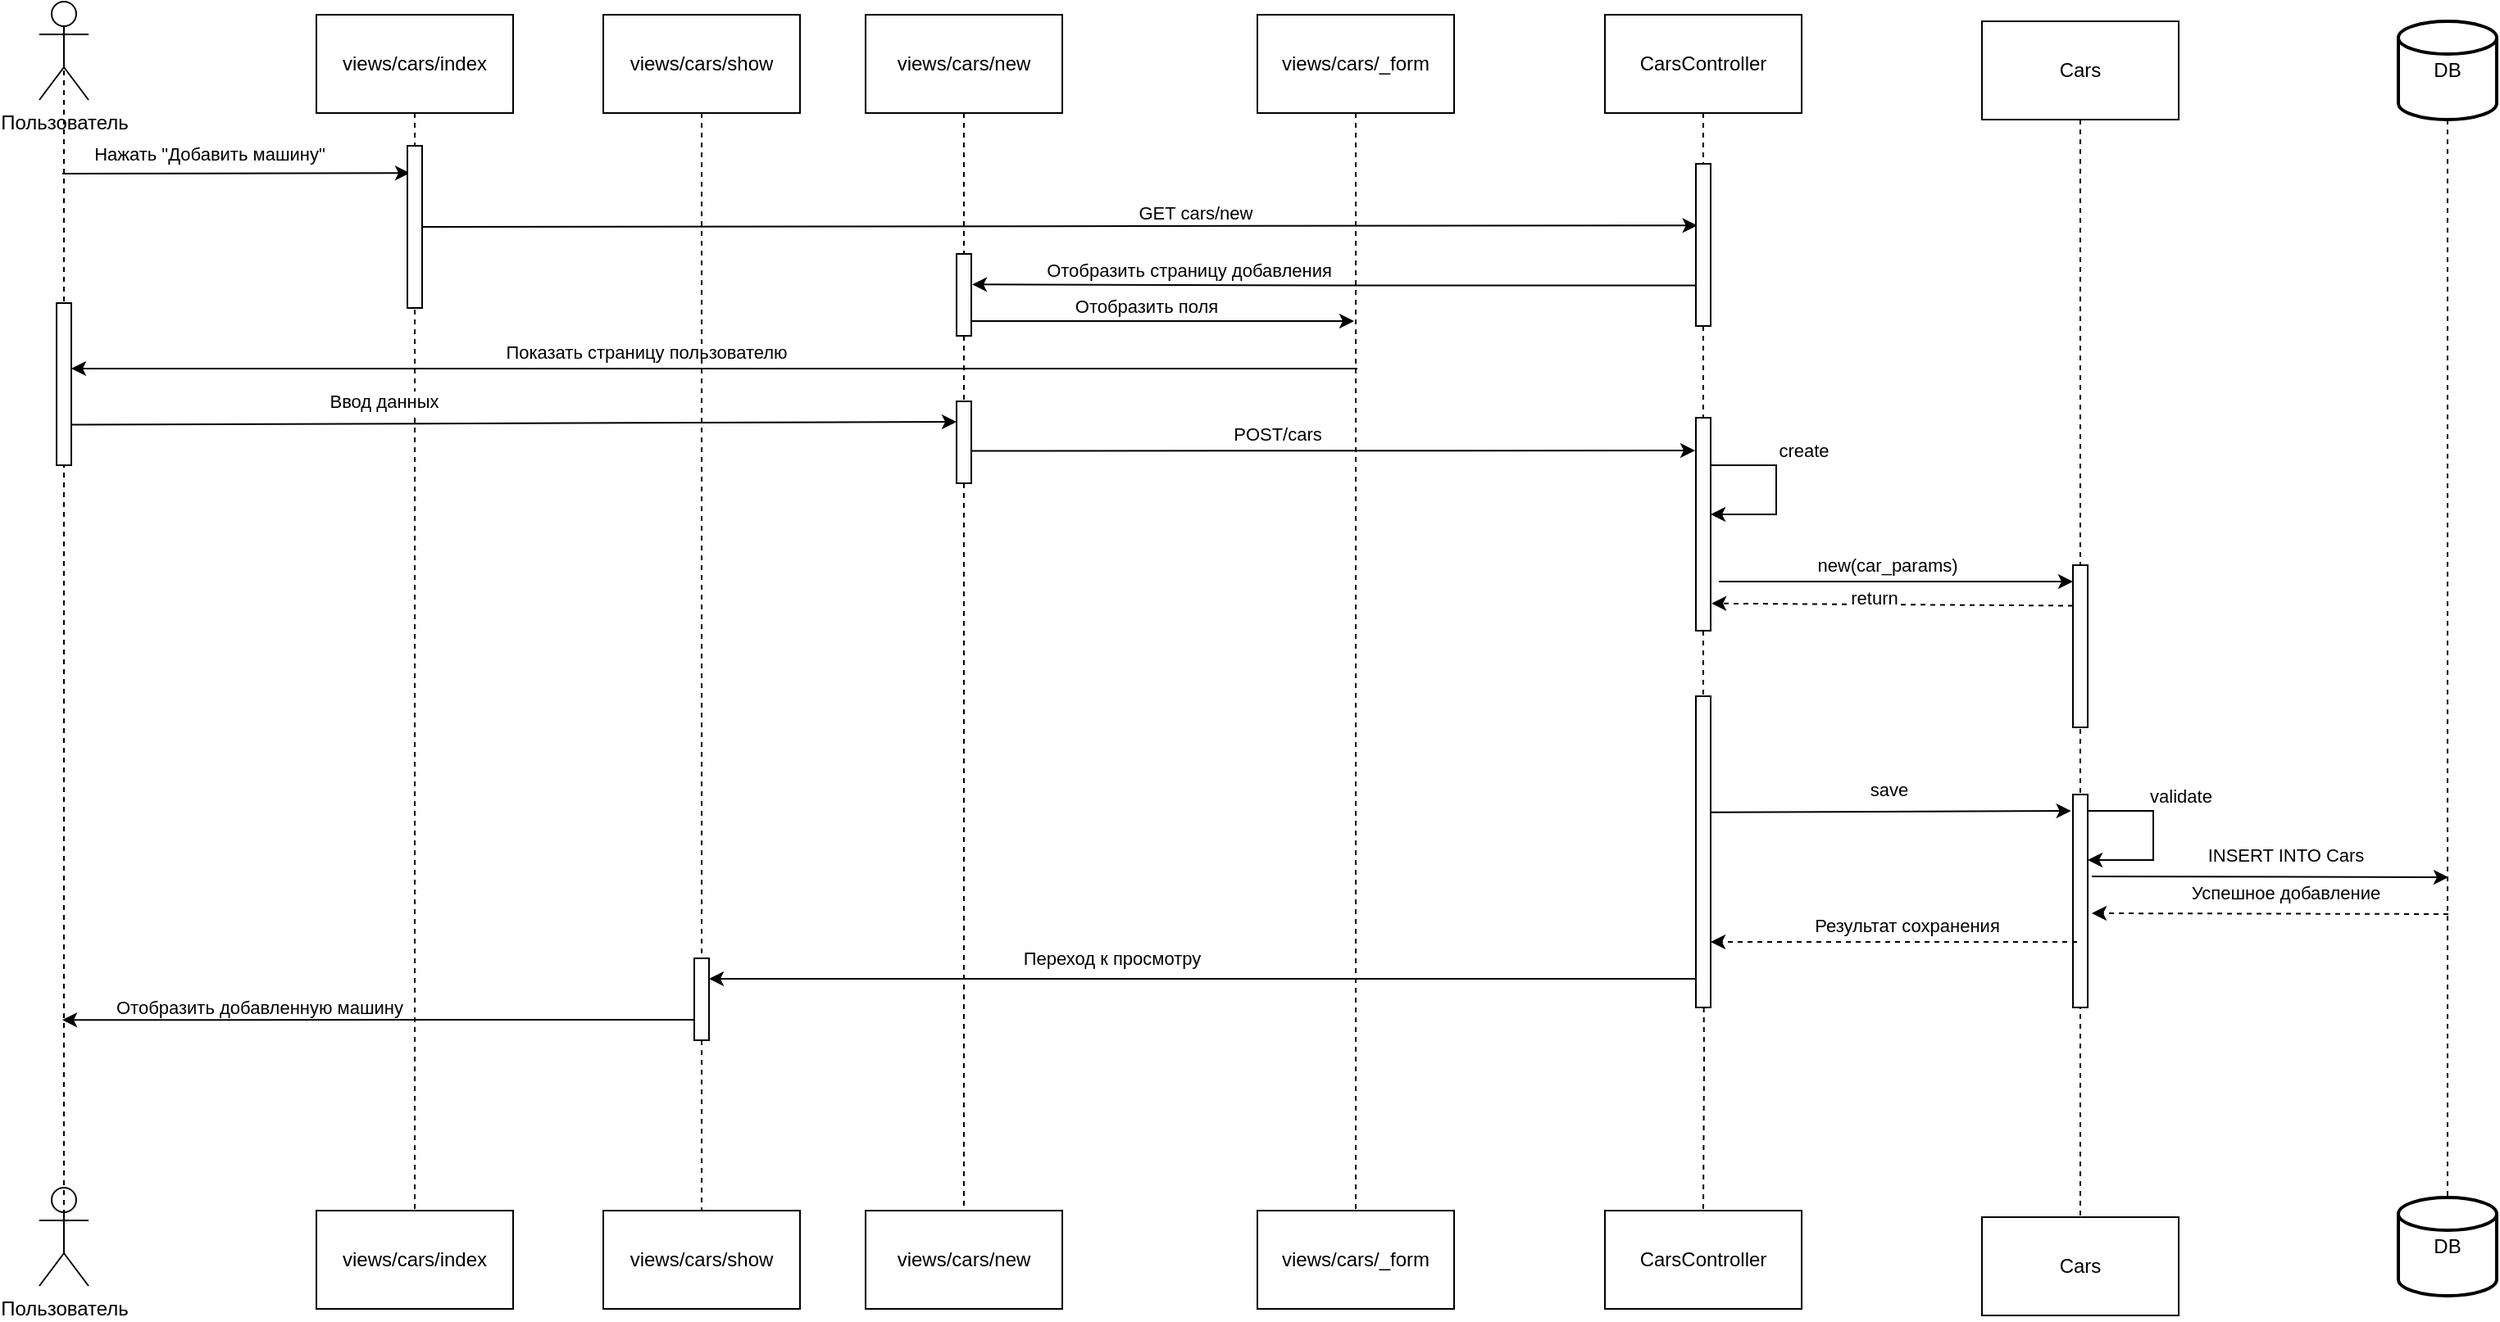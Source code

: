 <mxfile version="26.0.4" pages="4">
  <diagram name="Страница — 1" id="PtycFNOXesCqY_ZX0G9Z">
    <mxGraphModel dx="1824" dy="2024" grid="1" gridSize="10" guides="1" tooltips="1" connect="1" arrows="1" fold="1" page="0" pageScale="1" pageWidth="827" pageHeight="1169" math="0" shadow="0">
      <root>
        <mxCell id="0" />
        <mxCell id="1" parent="0" />
        <mxCell id="-9xgcBepP0Q_WhCOPlum-1" value="Пользователь" style="shape=umlActor;verticalLabelPosition=bottom;verticalAlign=top;html=1;outlineConnect=0;" vertex="1" parent="1">
          <mxGeometry x="-234" y="1050" width="30" height="60" as="geometry" />
        </mxCell>
        <mxCell id="-9xgcBepP0Q_WhCOPlum-2" value="Пользователь" style="shape=umlActor;verticalLabelPosition=bottom;verticalAlign=top;html=1;outlineConnect=0;" vertex="1" parent="1">
          <mxGeometry x="-234" y="326" width="30" height="60" as="geometry" />
        </mxCell>
        <mxCell id="-9xgcBepP0Q_WhCOPlum-3" value="DB" style="strokeWidth=2;html=1;shape=mxgraph.flowchart.database;whiteSpace=wrap;" vertex="1" parent="1">
          <mxGeometry x="1205" y="338" width="60" height="60" as="geometry" />
        </mxCell>
        <mxCell id="-9xgcBepP0Q_WhCOPlum-4" value="DB" style="strokeWidth=2;html=1;shape=mxgraph.flowchart.database;whiteSpace=wrap;" vertex="1" parent="1">
          <mxGeometry x="1205" y="1056" width="60" height="60" as="geometry" />
        </mxCell>
        <mxCell id="-9xgcBepP0Q_WhCOPlum-5" value="views/cars/index" style="rounded=0;whiteSpace=wrap;html=1;" vertex="1" parent="1">
          <mxGeometry x="-65" y="1064" width="120" height="60" as="geometry" />
        </mxCell>
        <mxCell id="-9xgcBepP0Q_WhCOPlum-90" style="edgeStyle=orthogonalEdgeStyle;rounded=0;orthogonalLoop=1;jettySize=auto;html=1;exitX=0.5;exitY=1;exitDx=0;exitDy=0;entryX=0.5;entryY=0;entryDx=0;entryDy=0;endArrow=none;endFill=0;dashed=1;" edge="1" parent="1" source="-9xgcBepP0Q_WhCOPlum-6" target="-9xgcBepP0Q_WhCOPlum-5">
          <mxGeometry relative="1" as="geometry" />
        </mxCell>
        <mxCell id="-9xgcBepP0Q_WhCOPlum-6" value="views/cars/index" style="rounded=0;whiteSpace=wrap;html=1;" vertex="1" parent="1">
          <mxGeometry x="-65" y="334" width="120" height="60" as="geometry" />
        </mxCell>
        <mxCell id="-9xgcBepP0Q_WhCOPlum-7" value="views/cars/new" style="rounded=0;whiteSpace=wrap;html=1;" vertex="1" parent="1">
          <mxGeometry x="270" y="1064" width="120" height="60" as="geometry" />
        </mxCell>
        <mxCell id="-9xgcBepP0Q_WhCOPlum-20" style="edgeStyle=orthogonalEdgeStyle;rounded=0;orthogonalLoop=1;jettySize=auto;html=1;exitX=0.5;exitY=1;exitDx=0;exitDy=0;entryX=0.5;entryY=0;entryDx=0;entryDy=0;dashed=1;endArrow=none;endFill=0;" edge="1" parent="1" source="-9xgcBepP0Q_WhCOPlum-44" target="-9xgcBepP0Q_WhCOPlum-7">
          <mxGeometry relative="1" as="geometry" />
        </mxCell>
        <mxCell id="-9xgcBepP0Q_WhCOPlum-8" value="views/cars/new" style="rounded=0;whiteSpace=wrap;html=1;" vertex="1" parent="1">
          <mxGeometry x="270" y="334" width="120" height="60" as="geometry" />
        </mxCell>
        <mxCell id="-9xgcBepP0Q_WhCOPlum-11" value="views/cars/_form" style="rounded=0;whiteSpace=wrap;html=1;" vertex="1" parent="1">
          <mxGeometry x="509" y="1064" width="120" height="60" as="geometry" />
        </mxCell>
        <mxCell id="-9xgcBepP0Q_WhCOPlum-21" style="edgeStyle=orthogonalEdgeStyle;rounded=0;orthogonalLoop=1;jettySize=auto;html=1;exitX=0.5;exitY=1;exitDx=0;exitDy=0;entryX=0.5;entryY=0;entryDx=0;entryDy=0;endArrow=none;endFill=0;dashed=1;" edge="1" parent="1" source="-9xgcBepP0Q_WhCOPlum-12" target="-9xgcBepP0Q_WhCOPlum-11">
          <mxGeometry relative="1" as="geometry" />
        </mxCell>
        <mxCell id="-9xgcBepP0Q_WhCOPlum-12" value="views/cars/_form" style="rounded=0;whiteSpace=wrap;html=1;" vertex="1" parent="1">
          <mxGeometry x="509" y="334" width="120" height="60" as="geometry" />
        </mxCell>
        <mxCell id="-9xgcBepP0Q_WhCOPlum-13" value="CarsController" style="rounded=0;whiteSpace=wrap;html=1;" vertex="1" parent="1">
          <mxGeometry x="721" y="1064" width="120" height="60" as="geometry" />
        </mxCell>
        <mxCell id="-9xgcBepP0Q_WhCOPlum-22" style="edgeStyle=orthogonalEdgeStyle;rounded=0;orthogonalLoop=1;jettySize=auto;html=1;exitX=0.5;exitY=1;exitDx=0;exitDy=0;entryX=0.5;entryY=0;entryDx=0;entryDy=0;endArrow=none;endFill=0;dashed=1;" edge="1" parent="1" target="-9xgcBepP0Q_WhCOPlum-13">
          <mxGeometry relative="1" as="geometry">
            <mxPoint x="781.0" y="880" as="sourcePoint" />
          </mxGeometry>
        </mxCell>
        <mxCell id="-9xgcBepP0Q_WhCOPlum-14" value="CarsController" style="rounded=0;whiteSpace=wrap;html=1;" vertex="1" parent="1">
          <mxGeometry x="721" y="334" width="120" height="60" as="geometry" />
        </mxCell>
        <mxCell id="-9xgcBepP0Q_WhCOPlum-15" value="Cars" style="rounded=0;whiteSpace=wrap;html=1;" vertex="1" parent="1">
          <mxGeometry x="951" y="1068" width="120" height="60" as="geometry" />
        </mxCell>
        <mxCell id="-9xgcBepP0Q_WhCOPlum-23" style="edgeStyle=orthogonalEdgeStyle;rounded=0;orthogonalLoop=1;jettySize=auto;html=1;exitX=0.5;exitY=1;exitDx=0;exitDy=0;entryX=0.5;entryY=0;entryDx=0;entryDy=0;endArrow=none;endFill=0;dashed=1;" edge="1" parent="1" source="-9xgcBepP0Q_WhCOPlum-16" target="-9xgcBepP0Q_WhCOPlum-15">
          <mxGeometry relative="1" as="geometry" />
        </mxCell>
        <mxCell id="-9xgcBepP0Q_WhCOPlum-16" value="Cars" style="rounded=0;whiteSpace=wrap;html=1;" vertex="1" parent="1">
          <mxGeometry x="951" y="338" width="120" height="60" as="geometry" />
        </mxCell>
        <mxCell id="-9xgcBepP0Q_WhCOPlum-18" style="edgeStyle=orthogonalEdgeStyle;rounded=0;orthogonalLoop=1;jettySize=auto;html=1;exitX=0.5;exitY=0.5;exitDx=0;exitDy=0;exitPerimeter=0;entryX=0.5;entryY=0.5;entryDx=0;entryDy=0;entryPerimeter=0;endArrow=none;endFill=0;dashed=1;" edge="1" parent="1" source="-9xgcBepP0Q_WhCOPlum-38" target="-9xgcBepP0Q_WhCOPlum-1">
          <mxGeometry relative="1" as="geometry" />
        </mxCell>
        <mxCell id="-9xgcBepP0Q_WhCOPlum-24" style="edgeStyle=orthogonalEdgeStyle;rounded=0;orthogonalLoop=1;jettySize=auto;html=1;exitX=0.5;exitY=1;exitDx=0;exitDy=0;exitPerimeter=0;entryX=0.5;entryY=0;entryDx=0;entryDy=0;entryPerimeter=0;endArrow=none;endFill=0;dashed=1;" edge="1" parent="1" source="-9xgcBepP0Q_WhCOPlum-3" target="-9xgcBepP0Q_WhCOPlum-4">
          <mxGeometry relative="1" as="geometry" />
        </mxCell>
        <mxCell id="-9xgcBepP0Q_WhCOPlum-25" value="" style="endArrow=classic;html=1;rounded=0;entryX=0.167;entryY=0.168;entryDx=0;entryDy=0;entryPerimeter=0;" edge="1" parent="1" target="-9xgcBepP0Q_WhCOPlum-27">
          <mxGeometry width="50" height="50" relative="1" as="geometry">
            <mxPoint x="-220" y="431" as="sourcePoint" />
            <mxPoint x="-25" y="429" as="targetPoint" />
          </mxGeometry>
        </mxCell>
        <mxCell id="-9xgcBepP0Q_WhCOPlum-26" value="Нажать &quot;Добавить машину&quot;&amp;nbsp;" style="edgeLabel;html=1;align=center;verticalAlign=middle;resizable=0;points=[];" vertex="1" connectable="0" parent="-9xgcBepP0Q_WhCOPlum-25">
          <mxGeometry x="-0.207" y="4" relative="1" as="geometry">
            <mxPoint x="7" y="-8" as="offset" />
          </mxGeometry>
        </mxCell>
        <mxCell id="-9xgcBepP0Q_WhCOPlum-28" value="" style="edgeStyle=orthogonalEdgeStyle;rounded=0;orthogonalLoop=1;jettySize=auto;html=1;exitX=0.5;exitY=1;exitDx=0;exitDy=0;entryX=0.5;entryY=0;entryDx=0;entryDy=0;endArrow=none;endFill=0;dashed=1;" edge="1" parent="1" source="-9xgcBepP0Q_WhCOPlum-6" target="-9xgcBepP0Q_WhCOPlum-27">
          <mxGeometry relative="1" as="geometry">
            <mxPoint x="-5" y="394" as="sourcePoint" />
            <mxPoint x="-5" y="879" as="targetPoint" />
          </mxGeometry>
        </mxCell>
        <mxCell id="-9xgcBepP0Q_WhCOPlum-27" value="" style="rounded=0;whiteSpace=wrap;html=1;" vertex="1" parent="1">
          <mxGeometry x="-9.5" y="414" width="9" height="99" as="geometry" />
        </mxCell>
        <mxCell id="-9xgcBepP0Q_WhCOPlum-29" value="" style="endArrow=classic;html=1;rounded=0;exitX=1;exitY=0.5;exitDx=0;exitDy=0;entryX=0.093;entryY=0.38;entryDx=0;entryDy=0;entryPerimeter=0;" edge="1" parent="1" source="-9xgcBepP0Q_WhCOPlum-27" target="-9xgcBepP0Q_WhCOPlum-31">
          <mxGeometry width="50" height="50" relative="1" as="geometry">
            <mxPoint x="188" y="1062" as="sourcePoint" />
            <mxPoint x="770" y="464" as="targetPoint" />
          </mxGeometry>
        </mxCell>
        <mxCell id="-9xgcBepP0Q_WhCOPlum-30" value="GET cars/new" style="edgeLabel;html=1;align=center;verticalAlign=middle;resizable=0;points=[];" vertex="1" connectable="0" parent="-9xgcBepP0Q_WhCOPlum-29">
          <mxGeometry x="-0.129" y="1" relative="1" as="geometry">
            <mxPoint x="133" y="-7" as="offset" />
          </mxGeometry>
        </mxCell>
        <mxCell id="-9xgcBepP0Q_WhCOPlum-32" value="" style="edgeStyle=orthogonalEdgeStyle;rounded=0;orthogonalLoop=1;jettySize=auto;html=1;exitX=0.5;exitY=1;exitDx=0;exitDy=0;entryX=0.5;entryY=0;entryDx=0;entryDy=0;endArrow=none;endFill=0;dashed=1;" edge="1" parent="1" source="-9xgcBepP0Q_WhCOPlum-14" target="-9xgcBepP0Q_WhCOPlum-31">
          <mxGeometry relative="1" as="geometry">
            <mxPoint x="781" y="394" as="sourcePoint" />
            <mxPoint x="781" y="879" as="targetPoint" />
          </mxGeometry>
        </mxCell>
        <mxCell id="-9xgcBepP0Q_WhCOPlum-33" style="edgeStyle=orthogonalEdgeStyle;rounded=0;orthogonalLoop=1;jettySize=auto;html=1;exitX=0;exitY=0.75;exitDx=0;exitDy=0;" edge="1" parent="1" source="-9xgcBepP0Q_WhCOPlum-31">
          <mxGeometry relative="1" as="geometry">
            <mxPoint x="335" y="498.667" as="targetPoint" />
          </mxGeometry>
        </mxCell>
        <mxCell id="-9xgcBepP0Q_WhCOPlum-34" value="Отобразить страницу добавления" style="edgeLabel;html=1;align=center;verticalAlign=middle;resizable=0;points=[];" vertex="1" connectable="0" parent="-9xgcBepP0Q_WhCOPlum-33">
          <mxGeometry x="0.165" y="-4" relative="1" as="geometry">
            <mxPoint x="-53" y="-5" as="offset" />
          </mxGeometry>
        </mxCell>
        <mxCell id="-9xgcBepP0Q_WhCOPlum-31" value="" style="rounded=0;whiteSpace=wrap;html=1;" vertex="1" parent="1">
          <mxGeometry x="776.5" y="425" width="9" height="99" as="geometry" />
        </mxCell>
        <mxCell id="-9xgcBepP0Q_WhCOPlum-35" value="" style="endArrow=classic;html=1;rounded=0;" edge="1" parent="1">
          <mxGeometry width="50" height="50" relative="1" as="geometry">
            <mxPoint x="331" y="521" as="sourcePoint" />
            <mxPoint x="568" y="521" as="targetPoint" />
          </mxGeometry>
        </mxCell>
        <mxCell id="-9xgcBepP0Q_WhCOPlum-36" value="Отобразить поля" style="edgeLabel;html=1;align=center;verticalAlign=middle;resizable=0;points=[];" vertex="1" connectable="0" parent="-9xgcBepP0Q_WhCOPlum-35">
          <mxGeometry x="-0.168" y="2" relative="1" as="geometry">
            <mxPoint x="11" y="-7" as="offset" />
          </mxGeometry>
        </mxCell>
        <mxCell id="-9xgcBepP0Q_WhCOPlum-39" value="" style="edgeStyle=orthogonalEdgeStyle;rounded=0;orthogonalLoop=1;jettySize=auto;html=1;exitX=0.5;exitY=0.5;exitDx=0;exitDy=0;exitPerimeter=0;entryX=0.5;entryY=0.5;entryDx=0;entryDy=0;entryPerimeter=0;endArrow=none;endFill=0;dashed=1;" edge="1" parent="1" source="-9xgcBepP0Q_WhCOPlum-2" target="-9xgcBepP0Q_WhCOPlum-38">
          <mxGeometry relative="1" as="geometry">
            <mxPoint x="-219" y="356" as="sourcePoint" />
            <mxPoint x="-219" y="895" as="targetPoint" />
          </mxGeometry>
        </mxCell>
        <mxCell id="-9xgcBepP0Q_WhCOPlum-38" value="" style="rounded=0;whiteSpace=wrap;html=1;" vertex="1" parent="1">
          <mxGeometry x="-223.5" y="510" width="9" height="99" as="geometry" />
        </mxCell>
        <mxCell id="-9xgcBepP0Q_WhCOPlum-40" value="" style="endArrow=classic;html=1;rounded=0;entryX=0.763;entryY=0.331;entryDx=0;entryDy=0;entryPerimeter=0;" edge="1" parent="1">
          <mxGeometry width="50" height="50" relative="1" as="geometry">
            <mxPoint x="570" y="550" as="sourcePoint" />
            <mxPoint x="-214.503" y="549.999" as="targetPoint" />
          </mxGeometry>
        </mxCell>
        <mxCell id="-9xgcBepP0Q_WhCOPlum-41" value="Показать страницу пользователю" style="edgeLabel;html=1;align=center;verticalAlign=middle;resizable=0;points=[];" vertex="1" connectable="0" parent="-9xgcBepP0Q_WhCOPlum-40">
          <mxGeometry x="0.221" y="1" relative="1" as="geometry">
            <mxPoint x="45" y="-11" as="offset" />
          </mxGeometry>
        </mxCell>
        <mxCell id="-9xgcBepP0Q_WhCOPlum-42" value="" style="endArrow=classic;html=1;rounded=0;exitX=1;exitY=0.75;exitDx=0;exitDy=0;entryX=0;entryY=0.25;entryDx=0;entryDy=0;" edge="1" parent="1" source="-9xgcBepP0Q_WhCOPlum-38" target="-9xgcBepP0Q_WhCOPlum-44">
          <mxGeometry width="50" height="50" relative="1" as="geometry">
            <mxPoint x="50" y="970" as="sourcePoint" />
            <mxPoint x="210" y="584" as="targetPoint" />
          </mxGeometry>
        </mxCell>
        <mxCell id="-9xgcBepP0Q_WhCOPlum-43" value="Ввод данных" style="edgeLabel;html=1;align=center;verticalAlign=middle;resizable=0;points=[];" vertex="1" connectable="0" parent="-9xgcBepP0Q_WhCOPlum-42">
          <mxGeometry x="-0.296" y="2" relative="1" as="geometry">
            <mxPoint y="-12" as="offset" />
          </mxGeometry>
        </mxCell>
        <mxCell id="-9xgcBepP0Q_WhCOPlum-45" value="" style="edgeStyle=orthogonalEdgeStyle;rounded=0;orthogonalLoop=1;jettySize=auto;html=1;exitX=0.5;exitY=1;exitDx=0;exitDy=0;entryX=0.5;entryY=0;entryDx=0;entryDy=0;dashed=1;endArrow=none;endFill=0;" edge="1" parent="1" source="-9xgcBepP0Q_WhCOPlum-37" target="-9xgcBepP0Q_WhCOPlum-44">
          <mxGeometry relative="1" as="geometry">
            <mxPoint x="330" y="394" as="sourcePoint" />
            <mxPoint x="330" y="879" as="targetPoint" />
          </mxGeometry>
        </mxCell>
        <mxCell id="-9xgcBepP0Q_WhCOPlum-44" value="" style="rounded=0;whiteSpace=wrap;html=1;" vertex="1" parent="1">
          <mxGeometry x="325.5" y="570" width="9" height="50" as="geometry" />
        </mxCell>
        <mxCell id="-9xgcBepP0Q_WhCOPlum-48" value="" style="endArrow=classic;html=1;rounded=0;exitX=1.003;exitY=0.605;exitDx=0;exitDy=0;exitPerimeter=0;" edge="1" parent="1" source="-9xgcBepP0Q_WhCOPlum-44">
          <mxGeometry width="50" height="50" relative="1" as="geometry">
            <mxPoint x="353" y="600" as="sourcePoint" />
            <mxPoint x="776" y="600" as="targetPoint" />
          </mxGeometry>
        </mxCell>
        <mxCell id="-9xgcBepP0Q_WhCOPlum-49" value="POST/cars" style="edgeLabel;html=1;align=center;verticalAlign=middle;resizable=0;points=[];" vertex="1" connectable="0" parent="-9xgcBepP0Q_WhCOPlum-48">
          <mxGeometry x="-0.329" y="-1" relative="1" as="geometry">
            <mxPoint x="38" y="-11" as="offset" />
          </mxGeometry>
        </mxCell>
        <mxCell id="-9xgcBepP0Q_WhCOPlum-51" value="" style="edgeStyle=orthogonalEdgeStyle;rounded=0;orthogonalLoop=1;jettySize=auto;html=1;exitX=0.5;exitY=1;exitDx=0;exitDy=0;entryX=0.5;entryY=0;entryDx=0;entryDy=0;endArrow=none;endFill=0;dashed=1;" edge="1" parent="1" source="-9xgcBepP0Q_WhCOPlum-31" target="-9xgcBepP0Q_WhCOPlum-50">
          <mxGeometry relative="1" as="geometry">
            <mxPoint x="781" y="524" as="sourcePoint" />
            <mxPoint x="781" y="879" as="targetPoint" />
          </mxGeometry>
        </mxCell>
        <mxCell id="-9xgcBepP0Q_WhCOPlum-50" value="" style="rounded=0;whiteSpace=wrap;html=1;" vertex="1" parent="1">
          <mxGeometry x="776.5" y="580" width="9" height="130" as="geometry" />
        </mxCell>
        <mxCell id="-9xgcBepP0Q_WhCOPlum-53" value="" style="endArrow=classic;html=1;rounded=0;" edge="1" parent="1">
          <mxGeometry width="50" height="50" relative="1" as="geometry">
            <mxPoint x="785.5" y="609" as="sourcePoint" />
            <mxPoint x="785.5" y="639" as="targetPoint" />
            <Array as="points">
              <mxPoint x="825.5" y="609" />
              <mxPoint x="825.5" y="639" />
            </Array>
          </mxGeometry>
        </mxCell>
        <mxCell id="-9xgcBepP0Q_WhCOPlum-55" value="create" style="edgeLabel;html=1;align=center;verticalAlign=middle;resizable=0;points=[];" vertex="1" connectable="0" parent="-9xgcBepP0Q_WhCOPlum-53">
          <mxGeometry x="0.073" y="2" relative="1" as="geometry">
            <mxPoint x="14" y="-28" as="offset" />
          </mxGeometry>
        </mxCell>
        <mxCell id="-9xgcBepP0Q_WhCOPlum-58" value="" style="endArrow=classic;html=1;rounded=0;" edge="1" parent="1">
          <mxGeometry width="50" height="50" relative="1" as="geometry">
            <mxPoint x="790.5" y="680" as="sourcePoint" />
            <mxPoint x="1006.5" y="680" as="targetPoint" />
          </mxGeometry>
        </mxCell>
        <mxCell id="-9xgcBepP0Q_WhCOPlum-59" value="new(car_params)" style="edgeLabel;html=1;align=center;verticalAlign=middle;resizable=0;points=[];" vertex="1" connectable="0" parent="-9xgcBepP0Q_WhCOPlum-58">
          <mxGeometry x="-0.145" relative="1" as="geometry">
            <mxPoint x="10" y="-10" as="offset" />
          </mxGeometry>
        </mxCell>
        <mxCell id="-9xgcBepP0Q_WhCOPlum-62" value="" style="rounded=0;whiteSpace=wrap;html=1;" vertex="1" parent="1">
          <mxGeometry x="1006.5" y="670" width="9" height="99" as="geometry" />
        </mxCell>
        <mxCell id="-9xgcBepP0Q_WhCOPlum-65" value="" style="edgeStyle=orthogonalEdgeStyle;rounded=0;orthogonalLoop=1;jettySize=auto;html=1;exitX=0.5;exitY=1;exitDx=0;exitDy=0;entryX=0.5;entryY=0;entryDx=0;entryDy=0;dashed=1;endArrow=none;endFill=0;" edge="1" parent="1" source="-9xgcBepP0Q_WhCOPlum-8" target="-9xgcBepP0Q_WhCOPlum-37">
          <mxGeometry relative="1" as="geometry">
            <mxPoint x="330" y="394" as="sourcePoint" />
            <mxPoint x="330" y="570" as="targetPoint" />
          </mxGeometry>
        </mxCell>
        <mxCell id="-9xgcBepP0Q_WhCOPlum-37" value="" style="rounded=0;whiteSpace=wrap;html=1;" vertex="1" parent="1">
          <mxGeometry x="325.5" y="480" width="9" height="50" as="geometry" />
        </mxCell>
        <mxCell id="-9xgcBepP0Q_WhCOPlum-67" value="" style="edgeStyle=orthogonalEdgeStyle;rounded=0;orthogonalLoop=1;jettySize=auto;html=1;exitX=0.5;exitY=1;exitDx=0;exitDy=0;entryX=0.5;entryY=0;entryDx=0;entryDy=0;endArrow=none;endFill=0;dashed=1;" edge="1" parent="1" source="-9xgcBepP0Q_WhCOPlum-50">
          <mxGeometry relative="1" as="geometry">
            <mxPoint x="781" y="710" as="sourcePoint" />
            <mxPoint x="781.0" y="750" as="targetPoint" />
          </mxGeometry>
        </mxCell>
        <mxCell id="-9xgcBepP0Q_WhCOPlum-70" value="save" style="endArrow=classic;html=1;rounded=0;exitX=0.742;exitY=0.414;exitDx=0;exitDy=0;exitPerimeter=0;" edge="1" parent="1">
          <mxGeometry x="-0.012" y="13" width="50" height="50" relative="1" as="geometry">
            <mxPoint x="785.498" y="820.82" as="sourcePoint" />
            <mxPoint x="1005.32" y="820" as="targetPoint" />
            <mxPoint as="offset" />
          </mxGeometry>
        </mxCell>
        <mxCell id="-9xgcBepP0Q_WhCOPlum-71" value="" style="rounded=0;whiteSpace=wrap;html=1;" vertex="1" parent="1">
          <mxGeometry x="1006.5" y="810" width="9" height="130" as="geometry" />
        </mxCell>
        <mxCell id="-9xgcBepP0Q_WhCOPlum-72" value="" style="endArrow=classic;html=1;rounded=0;exitX=1;exitY=0.75;exitDx=0;exitDy=0;" edge="1" parent="1">
          <mxGeometry width="50" height="50" relative="1" as="geometry">
            <mxPoint x="1018" y="860" as="sourcePoint" />
            <mxPoint x="1235.5" y="860.5" as="targetPoint" />
          </mxGeometry>
        </mxCell>
        <mxCell id="-9xgcBepP0Q_WhCOPlum-73" value="INSERT INTO Cars" style="edgeLabel;html=1;align=center;verticalAlign=middle;resizable=0;points=[];" vertex="1" connectable="0" parent="-9xgcBepP0Q_WhCOPlum-72">
          <mxGeometry x="-0.159" y="3" relative="1" as="geometry">
            <mxPoint x="26" y="-10" as="offset" />
          </mxGeometry>
        </mxCell>
        <mxCell id="-9xgcBepP0Q_WhCOPlum-74" value="" style="endArrow=classic;html=1;rounded=0;entryX=1;entryY=0.75;entryDx=0;entryDy=0;dashed=1;" edge="1" parent="1">
          <mxGeometry width="50" height="50" relative="1" as="geometry">
            <mxPoint x="1235.5" y="883" as="sourcePoint" />
            <mxPoint x="1018" y="882.5" as="targetPoint" />
          </mxGeometry>
        </mxCell>
        <mxCell id="-9xgcBepP0Q_WhCOPlum-75" value="Успешное добавление" style="edgeLabel;html=1;align=center;verticalAlign=middle;resizable=0;points=[];" vertex="1" connectable="0" parent="-9xgcBepP0Q_WhCOPlum-74">
          <mxGeometry x="0.094" y="-1" relative="1" as="geometry">
            <mxPoint x="19" y="-12" as="offset" />
          </mxGeometry>
        </mxCell>
        <mxCell id="-9xgcBepP0Q_WhCOPlum-93" style="edgeStyle=orthogonalEdgeStyle;rounded=0;orthogonalLoop=1;jettySize=auto;html=1;exitX=0;exitY=0.75;exitDx=0;exitDy=0;entryX=1;entryY=0.25;entryDx=0;entryDy=0;" edge="1" parent="1">
          <mxGeometry relative="1" as="geometry">
            <mxPoint x="776.5" y="930.0" as="sourcePoint" />
            <mxPoint x="174.5" y="922.5" as="targetPoint" />
            <Array as="points">
              <mxPoint x="777" y="923" />
            </Array>
          </mxGeometry>
        </mxCell>
        <mxCell id="-9xgcBepP0Q_WhCOPlum-94" value="Переход к просмотру" style="edgeLabel;html=1;align=center;verticalAlign=middle;resizable=0;points=[];" vertex="1" connectable="0" parent="-9xgcBepP0Q_WhCOPlum-93">
          <mxGeometry x="0.238" relative="1" as="geometry">
            <mxPoint x="13" y="-13" as="offset" />
          </mxGeometry>
        </mxCell>
        <mxCell id="-9xgcBepP0Q_WhCOPlum-79" style="edgeStyle=orthogonalEdgeStyle;rounded=0;orthogonalLoop=1;jettySize=auto;html=1;exitX=0;exitY=1;exitDx=0;exitDy=0;dashed=1;" edge="1" parent="1">
          <mxGeometry relative="1" as="geometry">
            <mxPoint x="1009" y="900.0" as="sourcePoint" />
            <mxPoint x="785.5" y="900" as="targetPoint" />
            <Array as="points">
              <mxPoint x="789.5" y="900" />
            </Array>
          </mxGeometry>
        </mxCell>
        <mxCell id="-9xgcBepP0Q_WhCOPlum-80" value="Результат сохранения" style="edgeLabel;html=1;align=center;verticalAlign=middle;resizable=0;points=[];" vertex="1" connectable="0" parent="-9xgcBepP0Q_WhCOPlum-79">
          <mxGeometry x="-0.13" relative="1" as="geometry">
            <mxPoint x="-7" y="-10" as="offset" />
          </mxGeometry>
        </mxCell>
        <mxCell id="-9xgcBepP0Q_WhCOPlum-89" style="edgeStyle=orthogonalEdgeStyle;rounded=0;orthogonalLoop=1;jettySize=auto;html=1;exitX=0.5;exitY=1;exitDx=0;exitDy=0;entryX=0.5;entryY=0;entryDx=0;entryDy=0;endArrow=none;endFill=0;dashed=1;" edge="1" parent="1" source="-9xgcBepP0Q_WhCOPlum-91" target="-9xgcBepP0Q_WhCOPlum-88">
          <mxGeometry relative="1" as="geometry" />
        </mxCell>
        <mxCell id="-9xgcBepP0Q_WhCOPlum-87" value="views/cars/show" style="rounded=0;whiteSpace=wrap;html=1;" vertex="1" parent="1">
          <mxGeometry x="110" y="334" width="120" height="60" as="geometry" />
        </mxCell>
        <mxCell id="-9xgcBepP0Q_WhCOPlum-88" value="views/cars/show" style="rounded=0;whiteSpace=wrap;html=1;" vertex="1" parent="1">
          <mxGeometry x="110" y="1064" width="120" height="60" as="geometry" />
        </mxCell>
        <mxCell id="-9xgcBepP0Q_WhCOPlum-92" value="" style="edgeStyle=orthogonalEdgeStyle;rounded=0;orthogonalLoop=1;jettySize=auto;html=1;exitX=0.5;exitY=1;exitDx=0;exitDy=0;entryX=0.5;entryY=0;entryDx=0;entryDy=0;endArrow=none;endFill=0;dashed=1;" edge="1" parent="1" source="-9xgcBepP0Q_WhCOPlum-87" target="-9xgcBepP0Q_WhCOPlum-91">
          <mxGeometry relative="1" as="geometry">
            <mxPoint x="170" y="394" as="sourcePoint" />
            <mxPoint x="170" y="1064" as="targetPoint" />
          </mxGeometry>
        </mxCell>
        <mxCell id="lLk93xvGbQjBU3fQc1q3-10" style="edgeStyle=orthogonalEdgeStyle;rounded=0;orthogonalLoop=1;jettySize=auto;html=1;exitX=0;exitY=0.75;exitDx=0;exitDy=0;" edge="1" parent="1" source="-9xgcBepP0Q_WhCOPlum-91">
          <mxGeometry relative="1" as="geometry">
            <mxPoint x="-220" y="947.619" as="targetPoint" />
          </mxGeometry>
        </mxCell>
        <mxCell id="lLk93xvGbQjBU3fQc1q3-11" value="Отобразить добавленную машину" style="edgeLabel;html=1;align=center;verticalAlign=middle;resizable=0;points=[];" vertex="1" connectable="0" parent="lLk93xvGbQjBU3fQc1q3-10">
          <mxGeometry x="0.316" y="2" relative="1" as="geometry">
            <mxPoint x="-12" y="-10" as="offset" />
          </mxGeometry>
        </mxCell>
        <mxCell id="-9xgcBepP0Q_WhCOPlum-91" value="" style="rounded=0;whiteSpace=wrap;html=1;" vertex="1" parent="1">
          <mxGeometry x="165.5" y="910" width="9" height="50" as="geometry" />
        </mxCell>
        <mxCell id="lLk93xvGbQjBU3fQc1q3-1" value="" style="endArrow=classic;html=1;rounded=0;entryX=1.062;entryY=0.872;entryDx=0;entryDy=0;entryPerimeter=0;exitX=0;exitY=0.25;exitDx=0;exitDy=0;dashed=1;" edge="1" parent="1" source="-9xgcBepP0Q_WhCOPlum-62" target="-9xgcBepP0Q_WhCOPlum-50">
          <mxGeometry width="50" height="50" relative="1" as="geometry">
            <mxPoint x="820" y="1000" as="sourcePoint" />
            <mxPoint x="870" y="950" as="targetPoint" />
          </mxGeometry>
        </mxCell>
        <mxCell id="lLk93xvGbQjBU3fQc1q3-2" value="return" style="edgeLabel;html=1;align=center;verticalAlign=middle;resizable=0;points=[];" vertex="1" connectable="0" parent="lLk93xvGbQjBU3fQc1q3-1">
          <mxGeometry x="0.108" relative="1" as="geometry">
            <mxPoint y="-4" as="offset" />
          </mxGeometry>
        </mxCell>
        <mxCell id="lLk93xvGbQjBU3fQc1q3-3" value="" style="rounded=0;whiteSpace=wrap;html=1;" vertex="1" parent="1">
          <mxGeometry x="776.5" y="750" width="9" height="190" as="geometry" />
        </mxCell>
        <mxCell id="lLk93xvGbQjBU3fQc1q3-7" value="" style="endArrow=classic;html=1;rounded=0;" edge="1" parent="1">
          <mxGeometry width="50" height="50" relative="1" as="geometry">
            <mxPoint x="1015.5" y="820" as="sourcePoint" />
            <mxPoint x="1015.5" y="850" as="targetPoint" />
            <Array as="points">
              <mxPoint x="1055.5" y="820" />
              <mxPoint x="1055.5" y="850" />
            </Array>
          </mxGeometry>
        </mxCell>
        <mxCell id="lLk93xvGbQjBU3fQc1q3-8" value="validate" style="edgeLabel;html=1;align=center;verticalAlign=middle;resizable=0;points=[];" vertex="1" connectable="0" parent="lLk93xvGbQjBU3fQc1q3-7">
          <mxGeometry x="0.073" y="2" relative="1" as="geometry">
            <mxPoint x="14" y="-28" as="offset" />
          </mxGeometry>
        </mxCell>
      </root>
    </mxGraphModel>
  </diagram>
  <diagram id="ufW3iz9pr-kiz4dbZIg2" name="Страница — 2">
    <mxGraphModel dx="1321" dy="1309" grid="1" gridSize="10" guides="1" tooltips="1" connect="1" arrows="1" fold="1" page="0" pageScale="1" pageWidth="827" pageHeight="1169" math="0" shadow="0">
      <root>
        <mxCell id="0" />
        <mxCell id="1" parent="0" />
        <mxCell id="dZViC18TnaXP-7pRqOTK-1" value="Пользователь" style="shape=umlActor;verticalLabelPosition=bottom;verticalAlign=top;html=1;outlineConnect=0;" vertex="1" parent="1">
          <mxGeometry x="-234" y="1050" width="30" height="60" as="geometry" />
        </mxCell>
        <mxCell id="dZViC18TnaXP-7pRqOTK-2" value="Пользователь" style="shape=umlActor;verticalLabelPosition=bottom;verticalAlign=top;html=1;outlineConnect=0;" vertex="1" parent="1">
          <mxGeometry x="-234" y="326" width="30" height="60" as="geometry" />
        </mxCell>
        <mxCell id="dZViC18TnaXP-7pRqOTK-3" value="DB" style="strokeWidth=2;html=1;shape=mxgraph.flowchart.database;whiteSpace=wrap;" vertex="1" parent="1">
          <mxGeometry x="1205" y="338" width="60" height="60" as="geometry" />
        </mxCell>
        <mxCell id="dZViC18TnaXP-7pRqOTK-4" value="DB" style="strokeWidth=2;html=1;shape=mxgraph.flowchart.database;whiteSpace=wrap;" vertex="1" parent="1">
          <mxGeometry x="1205" y="1056" width="60" height="60" as="geometry" />
        </mxCell>
        <mxCell id="dZViC18TnaXP-7pRqOTK-5" value="views/cars/index" style="rounded=0;whiteSpace=wrap;html=1;" vertex="1" parent="1">
          <mxGeometry x="-65" y="1064" width="120" height="60" as="geometry" />
        </mxCell>
        <mxCell id="dZViC18TnaXP-7pRqOTK-6" style="edgeStyle=orthogonalEdgeStyle;rounded=0;orthogonalLoop=1;jettySize=auto;html=1;exitX=0.5;exitY=1;exitDx=0;exitDy=0;entryX=0.5;entryY=0;entryDx=0;entryDy=0;endArrow=none;endFill=0;dashed=1;" edge="1" parent="1" source="dZViC18TnaXP-7pRqOTK-7" target="dZViC18TnaXP-7pRqOTK-5">
          <mxGeometry relative="1" as="geometry" />
        </mxCell>
        <mxCell id="dZViC18TnaXP-7pRqOTK-7" value="views/cars/index" style="rounded=0;whiteSpace=wrap;html=1;" vertex="1" parent="1">
          <mxGeometry x="-65" y="334" width="120" height="60" as="geometry" />
        </mxCell>
        <mxCell id="dZViC18TnaXP-7pRqOTK-8" value="views/cars/edit" style="rounded=0;whiteSpace=wrap;html=1;" vertex="1" parent="1">
          <mxGeometry x="270" y="1064" width="120" height="60" as="geometry" />
        </mxCell>
        <mxCell id="dZViC18TnaXP-7pRqOTK-9" style="edgeStyle=orthogonalEdgeStyle;rounded=0;orthogonalLoop=1;jettySize=auto;html=1;exitX=0.5;exitY=1;exitDx=0;exitDy=0;entryX=0.5;entryY=0;entryDx=0;entryDy=0;dashed=1;endArrow=none;endFill=0;" edge="1" parent="1" source="dZViC18TnaXP-7pRqOTK-41" target="dZViC18TnaXP-7pRqOTK-8">
          <mxGeometry relative="1" as="geometry" />
        </mxCell>
        <mxCell id="dZViC18TnaXP-7pRqOTK-10" value="views/cars/edit" style="rounded=0;whiteSpace=wrap;html=1;" vertex="1" parent="1">
          <mxGeometry x="270" y="334" width="120" height="60" as="geometry" />
        </mxCell>
        <mxCell id="dZViC18TnaXP-7pRqOTK-11" value="views/cars/_form" style="rounded=0;whiteSpace=wrap;html=1;" vertex="1" parent="1">
          <mxGeometry x="509" y="1064" width="120" height="60" as="geometry" />
        </mxCell>
        <mxCell id="dZViC18TnaXP-7pRqOTK-12" style="edgeStyle=orthogonalEdgeStyle;rounded=0;orthogonalLoop=1;jettySize=auto;html=1;exitX=0.5;exitY=1;exitDx=0;exitDy=0;entryX=0.5;entryY=0;entryDx=0;entryDy=0;endArrow=none;endFill=0;dashed=1;" edge="1" parent="1" source="dZViC18TnaXP-7pRqOTK-13" target="dZViC18TnaXP-7pRqOTK-11">
          <mxGeometry relative="1" as="geometry" />
        </mxCell>
        <mxCell id="dZViC18TnaXP-7pRqOTK-13" value="views/cars/_form" style="rounded=0;whiteSpace=wrap;html=1;" vertex="1" parent="1">
          <mxGeometry x="509" y="334" width="120" height="60" as="geometry" />
        </mxCell>
        <mxCell id="dZViC18TnaXP-7pRqOTK-14" value="CarsController" style="rounded=0;whiteSpace=wrap;html=1;" vertex="1" parent="1">
          <mxGeometry x="721" y="1064" width="120" height="60" as="geometry" />
        </mxCell>
        <mxCell id="dZViC18TnaXP-7pRqOTK-15" style="edgeStyle=orthogonalEdgeStyle;rounded=0;orthogonalLoop=1;jettySize=auto;html=1;exitX=0.5;exitY=1;exitDx=0;exitDy=0;entryX=0.5;entryY=0;entryDx=0;entryDy=0;endArrow=none;endFill=0;dashed=1;" edge="1" parent="1" source="dZViC18TnaXP-7pRqOTK-70" target="dZViC18TnaXP-7pRqOTK-14">
          <mxGeometry relative="1" as="geometry" />
        </mxCell>
        <mxCell id="dZViC18TnaXP-7pRqOTK-16" value="CarsController" style="rounded=0;whiteSpace=wrap;html=1;" vertex="1" parent="1">
          <mxGeometry x="721" y="334" width="120" height="60" as="geometry" />
        </mxCell>
        <mxCell id="dZViC18TnaXP-7pRqOTK-17" value="Cars" style="rounded=0;whiteSpace=wrap;html=1;" vertex="1" parent="1">
          <mxGeometry x="951" y="1068" width="120" height="60" as="geometry" />
        </mxCell>
        <mxCell id="dZViC18TnaXP-7pRqOTK-18" style="edgeStyle=orthogonalEdgeStyle;rounded=0;orthogonalLoop=1;jettySize=auto;html=1;exitX=0.5;exitY=1;exitDx=0;exitDy=0;entryX=0.5;entryY=0;entryDx=0;entryDy=0;endArrow=none;endFill=0;dashed=1;" edge="1" parent="1" source="dZViC18TnaXP-7pRqOTK-19" target="dZViC18TnaXP-7pRqOTK-17">
          <mxGeometry relative="1" as="geometry" />
        </mxCell>
        <mxCell id="dZViC18TnaXP-7pRqOTK-19" value="Cars" style="rounded=0;whiteSpace=wrap;html=1;" vertex="1" parent="1">
          <mxGeometry x="951" y="338" width="120" height="60" as="geometry" />
        </mxCell>
        <mxCell id="dZViC18TnaXP-7pRqOTK-20" style="edgeStyle=orthogonalEdgeStyle;rounded=0;orthogonalLoop=1;jettySize=auto;html=1;exitX=0.5;exitY=0.5;exitDx=0;exitDy=0;exitPerimeter=0;entryX=0.5;entryY=0.5;entryDx=0;entryDy=0;entryPerimeter=0;endArrow=none;endFill=0;dashed=1;" edge="1" parent="1" source="dZViC18TnaXP-7pRqOTK-35" target="dZViC18TnaXP-7pRqOTK-1">
          <mxGeometry relative="1" as="geometry" />
        </mxCell>
        <mxCell id="dZViC18TnaXP-7pRqOTK-21" style="edgeStyle=orthogonalEdgeStyle;rounded=0;orthogonalLoop=1;jettySize=auto;html=1;exitX=0.5;exitY=1;exitDx=0;exitDy=0;exitPerimeter=0;entryX=0.5;entryY=0;entryDx=0;entryDy=0;entryPerimeter=0;endArrow=none;endFill=0;dashed=1;" edge="1" parent="1" source="dZViC18TnaXP-7pRqOTK-3" target="dZViC18TnaXP-7pRqOTK-4">
          <mxGeometry relative="1" as="geometry" />
        </mxCell>
        <mxCell id="dZViC18TnaXP-7pRqOTK-22" value="" style="endArrow=classic;html=1;rounded=0;entryX=0.167;entryY=0.168;entryDx=0;entryDy=0;entryPerimeter=0;" edge="1" parent="1" target="dZViC18TnaXP-7pRqOTK-25">
          <mxGeometry width="50" height="50" relative="1" as="geometry">
            <mxPoint x="-220" y="431" as="sourcePoint" />
            <mxPoint x="-25" y="429" as="targetPoint" />
          </mxGeometry>
        </mxCell>
        <mxCell id="dZViC18TnaXP-7pRqOTK-23" value="Нажать &quot;Редактировать&quot;&amp;nbsp;" style="edgeLabel;html=1;align=center;verticalAlign=middle;resizable=0;points=[];" vertex="1" connectable="0" parent="dZViC18TnaXP-7pRqOTK-22">
          <mxGeometry x="-0.207" y="4" relative="1" as="geometry">
            <mxPoint x="7" y="-8" as="offset" />
          </mxGeometry>
        </mxCell>
        <mxCell id="dZViC18TnaXP-7pRqOTK-24" value="" style="edgeStyle=orthogonalEdgeStyle;rounded=0;orthogonalLoop=1;jettySize=auto;html=1;exitX=0.5;exitY=1;exitDx=0;exitDy=0;entryX=0.5;entryY=0;entryDx=0;entryDy=0;endArrow=none;endFill=0;dashed=1;" edge="1" parent="1" source="dZViC18TnaXP-7pRqOTK-7" target="dZViC18TnaXP-7pRqOTK-25">
          <mxGeometry relative="1" as="geometry">
            <mxPoint x="-5" y="394" as="sourcePoint" />
            <mxPoint x="-5" y="879" as="targetPoint" />
          </mxGeometry>
        </mxCell>
        <mxCell id="dZViC18TnaXP-7pRqOTK-25" value="" style="rounded=0;whiteSpace=wrap;html=1;" vertex="1" parent="1">
          <mxGeometry x="-9.5" y="414" width="9" height="99" as="geometry" />
        </mxCell>
        <mxCell id="dZViC18TnaXP-7pRqOTK-26" value="" style="endArrow=classic;html=1;rounded=0;exitX=1;exitY=0.5;exitDx=0;exitDy=0;entryX=0.093;entryY=0.38;entryDx=0;entryDy=0;entryPerimeter=0;" edge="1" parent="1" source="dZViC18TnaXP-7pRqOTK-25" target="dZViC18TnaXP-7pRqOTK-31">
          <mxGeometry width="50" height="50" relative="1" as="geometry">
            <mxPoint x="188" y="1062" as="sourcePoint" />
            <mxPoint x="770" y="464" as="targetPoint" />
          </mxGeometry>
        </mxCell>
        <mxCell id="dZViC18TnaXP-7pRqOTK-27" value="GET cars/edit" style="edgeLabel;html=1;align=center;verticalAlign=middle;resizable=0;points=[];" vertex="1" connectable="0" parent="dZViC18TnaXP-7pRqOTK-26">
          <mxGeometry x="-0.129" y="1" relative="1" as="geometry">
            <mxPoint x="133" y="-7" as="offset" />
          </mxGeometry>
        </mxCell>
        <mxCell id="dZViC18TnaXP-7pRqOTK-28" value="" style="edgeStyle=orthogonalEdgeStyle;rounded=0;orthogonalLoop=1;jettySize=auto;html=1;exitX=0.5;exitY=1;exitDx=0;exitDy=0;entryX=0.5;entryY=0;entryDx=0;entryDy=0;endArrow=none;endFill=0;dashed=1;" edge="1" parent="1" source="dZViC18TnaXP-7pRqOTK-16" target="dZViC18TnaXP-7pRqOTK-31">
          <mxGeometry relative="1" as="geometry">
            <mxPoint x="781" y="394" as="sourcePoint" />
            <mxPoint x="781" y="879" as="targetPoint" />
          </mxGeometry>
        </mxCell>
        <mxCell id="dZViC18TnaXP-7pRqOTK-29" style="edgeStyle=orthogonalEdgeStyle;rounded=0;orthogonalLoop=1;jettySize=auto;html=1;exitX=0;exitY=0.75;exitDx=0;exitDy=0;" edge="1" parent="1" source="dZViC18TnaXP-7pRqOTK-31">
          <mxGeometry relative="1" as="geometry">
            <mxPoint x="335" y="498.667" as="targetPoint" />
          </mxGeometry>
        </mxCell>
        <mxCell id="dZViC18TnaXP-7pRqOTK-30" value="Отобразить страницу изменения" style="edgeLabel;html=1;align=center;verticalAlign=middle;resizable=0;points=[];" vertex="1" connectable="0" parent="dZViC18TnaXP-7pRqOTK-29">
          <mxGeometry x="0.165" y="-4" relative="1" as="geometry">
            <mxPoint x="-53" y="-5" as="offset" />
          </mxGeometry>
        </mxCell>
        <mxCell id="dZViC18TnaXP-7pRqOTK-31" value="" style="rounded=0;whiteSpace=wrap;html=1;" vertex="1" parent="1">
          <mxGeometry x="776.5" y="425" width="9" height="99" as="geometry" />
        </mxCell>
        <mxCell id="dZViC18TnaXP-7pRqOTK-32" value="" style="endArrow=classic;html=1;rounded=0;" edge="1" parent="1">
          <mxGeometry width="50" height="50" relative="1" as="geometry">
            <mxPoint x="331" y="521" as="sourcePoint" />
            <mxPoint x="568" y="521" as="targetPoint" />
          </mxGeometry>
        </mxCell>
        <mxCell id="dZViC18TnaXP-7pRqOTK-33" value="Отобразить поля" style="edgeLabel;html=1;align=center;verticalAlign=middle;resizable=0;points=[];" vertex="1" connectable="0" parent="dZViC18TnaXP-7pRqOTK-32">
          <mxGeometry x="-0.168" y="2" relative="1" as="geometry">
            <mxPoint x="11" y="-7" as="offset" />
          </mxGeometry>
        </mxCell>
        <mxCell id="dZViC18TnaXP-7pRqOTK-34" value="" style="edgeStyle=orthogonalEdgeStyle;rounded=0;orthogonalLoop=1;jettySize=auto;html=1;exitX=0.5;exitY=0.5;exitDx=0;exitDy=0;exitPerimeter=0;entryX=0.5;entryY=0.5;entryDx=0;entryDy=0;entryPerimeter=0;endArrow=none;endFill=0;dashed=1;" edge="1" parent="1" source="dZViC18TnaXP-7pRqOTK-2" target="dZViC18TnaXP-7pRqOTK-35">
          <mxGeometry relative="1" as="geometry">
            <mxPoint x="-219" y="356" as="sourcePoint" />
            <mxPoint x="-219" y="895" as="targetPoint" />
          </mxGeometry>
        </mxCell>
        <mxCell id="dZViC18TnaXP-7pRqOTK-35" value="" style="rounded=0;whiteSpace=wrap;html=1;" vertex="1" parent="1">
          <mxGeometry x="-223.5" y="510" width="9" height="99" as="geometry" />
        </mxCell>
        <mxCell id="dZViC18TnaXP-7pRqOTK-36" value="" style="endArrow=classic;html=1;rounded=0;entryX=0.763;entryY=0.331;entryDx=0;entryDy=0;entryPerimeter=0;" edge="1" parent="1">
          <mxGeometry width="50" height="50" relative="1" as="geometry">
            <mxPoint x="570" y="550" as="sourcePoint" />
            <mxPoint x="-214.503" y="549.999" as="targetPoint" />
          </mxGeometry>
        </mxCell>
        <mxCell id="dZViC18TnaXP-7pRqOTK-37" value="Показать страницу пользователю" style="edgeLabel;html=1;align=center;verticalAlign=middle;resizable=0;points=[];" vertex="1" connectable="0" parent="dZViC18TnaXP-7pRqOTK-36">
          <mxGeometry x="0.221" y="1" relative="1" as="geometry">
            <mxPoint x="45" y="-11" as="offset" />
          </mxGeometry>
        </mxCell>
        <mxCell id="dZViC18TnaXP-7pRqOTK-38" value="" style="endArrow=classic;html=1;rounded=0;exitX=1;exitY=0.75;exitDx=0;exitDy=0;entryX=0;entryY=0.25;entryDx=0;entryDy=0;" edge="1" parent="1" source="dZViC18TnaXP-7pRqOTK-35" target="dZViC18TnaXP-7pRqOTK-41">
          <mxGeometry width="50" height="50" relative="1" as="geometry">
            <mxPoint x="50" y="970" as="sourcePoint" />
            <mxPoint x="210" y="584" as="targetPoint" />
          </mxGeometry>
        </mxCell>
        <mxCell id="dZViC18TnaXP-7pRqOTK-39" value="Ввод данных" style="edgeLabel;html=1;align=center;verticalAlign=middle;resizable=0;points=[];" vertex="1" connectable="0" parent="dZViC18TnaXP-7pRqOTK-38">
          <mxGeometry x="-0.296" y="2" relative="1" as="geometry">
            <mxPoint y="-12" as="offset" />
          </mxGeometry>
        </mxCell>
        <mxCell id="dZViC18TnaXP-7pRqOTK-40" value="" style="edgeStyle=orthogonalEdgeStyle;rounded=0;orthogonalLoop=1;jettySize=auto;html=1;exitX=0.5;exitY=1;exitDx=0;exitDy=0;entryX=0.5;entryY=0;entryDx=0;entryDy=0;dashed=1;endArrow=none;endFill=0;" edge="1" parent="1" source="dZViC18TnaXP-7pRqOTK-56" target="dZViC18TnaXP-7pRqOTK-41">
          <mxGeometry relative="1" as="geometry">
            <mxPoint x="330" y="394" as="sourcePoint" />
            <mxPoint x="330" y="879" as="targetPoint" />
          </mxGeometry>
        </mxCell>
        <mxCell id="dZViC18TnaXP-7pRqOTK-41" value="" style="rounded=0;whiteSpace=wrap;html=1;" vertex="1" parent="1">
          <mxGeometry x="325.5" y="570" width="9" height="50" as="geometry" />
        </mxCell>
        <mxCell id="dZViC18TnaXP-7pRqOTK-42" value="" style="endArrow=classic;html=1;rounded=0;exitX=1.003;exitY=0.605;exitDx=0;exitDy=0;exitPerimeter=0;" edge="1" parent="1" source="dZViC18TnaXP-7pRqOTK-41">
          <mxGeometry width="50" height="50" relative="1" as="geometry">
            <mxPoint x="353" y="600" as="sourcePoint" />
            <mxPoint x="776" y="600" as="targetPoint" />
          </mxGeometry>
        </mxCell>
        <mxCell id="dZViC18TnaXP-7pRqOTK-43" value="PATCH/cars/id" style="edgeLabel;html=1;align=center;verticalAlign=middle;resizable=0;points=[];" vertex="1" connectable="0" parent="dZViC18TnaXP-7pRqOTK-42">
          <mxGeometry x="-0.329" y="-1" relative="1" as="geometry">
            <mxPoint x="38" y="-11" as="offset" />
          </mxGeometry>
        </mxCell>
        <mxCell id="dZViC18TnaXP-7pRqOTK-44" value="" style="edgeStyle=orthogonalEdgeStyle;rounded=0;orthogonalLoop=1;jettySize=auto;html=1;exitX=0.5;exitY=1;exitDx=0;exitDy=0;entryX=0.5;entryY=0;entryDx=0;entryDy=0;endArrow=none;endFill=0;dashed=1;" edge="1" parent="1" source="dZViC18TnaXP-7pRqOTK-31" target="dZViC18TnaXP-7pRqOTK-45">
          <mxGeometry relative="1" as="geometry">
            <mxPoint x="781" y="524" as="sourcePoint" />
            <mxPoint x="781" y="879" as="targetPoint" />
          </mxGeometry>
        </mxCell>
        <mxCell id="dZViC18TnaXP-7pRqOTK-45" value="" style="rounded=0;whiteSpace=wrap;html=1;" vertex="1" parent="1">
          <mxGeometry x="776.5" y="580" width="9" height="130" as="geometry" />
        </mxCell>
        <mxCell id="dZViC18TnaXP-7pRqOTK-46" value="" style="endArrow=classic;html=1;rounded=0;" edge="1" parent="1">
          <mxGeometry width="50" height="50" relative="1" as="geometry">
            <mxPoint x="785.5" y="609" as="sourcePoint" />
            <mxPoint x="785.5" y="639" as="targetPoint" />
            <Array as="points">
              <mxPoint x="825.5" y="609" />
              <mxPoint x="825.5" y="639" />
            </Array>
          </mxGeometry>
        </mxCell>
        <mxCell id="dZViC18TnaXP-7pRqOTK-47" value="update" style="edgeLabel;html=1;align=center;verticalAlign=middle;resizable=0;points=[];" vertex="1" connectable="0" parent="dZViC18TnaXP-7pRqOTK-46">
          <mxGeometry x="0.073" y="2" relative="1" as="geometry">
            <mxPoint x="14" y="-28" as="offset" />
          </mxGeometry>
        </mxCell>
        <mxCell id="dZViC18TnaXP-7pRqOTK-50" value="" style="endArrow=classic;html=1;rounded=0;" edge="1" parent="1">
          <mxGeometry width="50" height="50" relative="1" as="geometry">
            <mxPoint x="787" y="700" as="sourcePoint" />
            <mxPoint x="1003" y="700" as="targetPoint" />
          </mxGeometry>
        </mxCell>
        <mxCell id="dZViC18TnaXP-7pRqOTK-51" value="update(car_params)" style="edgeLabel;html=1;align=center;verticalAlign=middle;resizable=0;points=[];" vertex="1" connectable="0" parent="dZViC18TnaXP-7pRqOTK-50">
          <mxGeometry x="-0.145" relative="1" as="geometry">
            <mxPoint x="10" y="-10" as="offset" />
          </mxGeometry>
        </mxCell>
        <mxCell id="dZViC18TnaXP-7pRqOTK-52" value="" style="rounded=0;whiteSpace=wrap;html=1;" vertex="1" parent="1">
          <mxGeometry x="1006.5" y="670" width="9" height="190" as="geometry" />
        </mxCell>
        <mxCell id="dZViC18TnaXP-7pRqOTK-53" value="" style="endArrow=classic;html=1;rounded=0;" edge="1" parent="1">
          <mxGeometry width="50" height="50" relative="1" as="geometry">
            <mxPoint x="1015.5" y="710" as="sourcePoint" />
            <mxPoint x="1015.5" y="740" as="targetPoint" />
            <Array as="points">
              <mxPoint x="1055.5" y="710" />
              <mxPoint x="1055.5" y="740" />
            </Array>
          </mxGeometry>
        </mxCell>
        <mxCell id="dZViC18TnaXP-7pRqOTK-54" value="validate" style="edgeLabel;html=1;align=center;verticalAlign=middle;resizable=0;points=[];" vertex="1" connectable="0" parent="dZViC18TnaXP-7pRqOTK-53">
          <mxGeometry x="0.073" y="2" relative="1" as="geometry">
            <mxPoint x="14" y="-28" as="offset" />
          </mxGeometry>
        </mxCell>
        <mxCell id="dZViC18TnaXP-7pRqOTK-55" value="" style="edgeStyle=orthogonalEdgeStyle;rounded=0;orthogonalLoop=1;jettySize=auto;html=1;exitX=0.5;exitY=1;exitDx=0;exitDy=0;entryX=0.5;entryY=0;entryDx=0;entryDy=0;dashed=1;endArrow=none;endFill=0;" edge="1" parent="1" source="dZViC18TnaXP-7pRqOTK-10" target="dZViC18TnaXP-7pRqOTK-56">
          <mxGeometry relative="1" as="geometry">
            <mxPoint x="330" y="394" as="sourcePoint" />
            <mxPoint x="330" y="570" as="targetPoint" />
          </mxGeometry>
        </mxCell>
        <mxCell id="dZViC18TnaXP-7pRqOTK-56" value="" style="rounded=0;whiteSpace=wrap;html=1;" vertex="1" parent="1">
          <mxGeometry x="325.5" y="480" width="9" height="50" as="geometry" />
        </mxCell>
        <mxCell id="dZViC18TnaXP-7pRqOTK-57" value="" style="edgeStyle=orthogonalEdgeStyle;rounded=0;orthogonalLoop=1;jettySize=auto;html=1;exitX=0.5;exitY=1;exitDx=0;exitDy=0;endArrow=none;endFill=0;dashed=1;" edge="1" parent="1" source="dZViC18TnaXP-7pRqOTK-45">
          <mxGeometry relative="1" as="geometry">
            <mxPoint x="781" y="710" as="sourcePoint" />
            <mxPoint x="781" y="830" as="targetPoint" />
          </mxGeometry>
        </mxCell>
        <mxCell id="dZViC18TnaXP-7pRqOTK-63" value="" style="endArrow=classic;html=1;rounded=0;exitX=1;exitY=0.75;exitDx=0;exitDy=0;" edge="1" parent="1">
          <mxGeometry width="50" height="50" relative="1" as="geometry">
            <mxPoint x="1015.5" y="810" as="sourcePoint" />
            <mxPoint x="1233" y="810.5" as="targetPoint" />
          </mxGeometry>
        </mxCell>
        <mxCell id="dZViC18TnaXP-7pRqOTK-64" value="UPDATE cars SET WHERE id = :id" style="edgeLabel;html=1;align=center;verticalAlign=middle;resizable=0;points=[];" vertex="1" connectable="0" parent="dZViC18TnaXP-7pRqOTK-63">
          <mxGeometry x="-0.159" y="3" relative="1" as="geometry">
            <mxPoint x="26" y="-10" as="offset" />
          </mxGeometry>
        </mxCell>
        <mxCell id="dZViC18TnaXP-7pRqOTK-65" value="" style="endArrow=classic;html=1;rounded=0;entryX=1;entryY=0.75;entryDx=0;entryDy=0;dashed=1;" edge="1" parent="1">
          <mxGeometry width="50" height="50" relative="1" as="geometry">
            <mxPoint x="1233" y="833" as="sourcePoint" />
            <mxPoint x="1015.5" y="832.5" as="targetPoint" />
          </mxGeometry>
        </mxCell>
        <mxCell id="dZViC18TnaXP-7pRqOTK-66" value="Успешное изменение" style="edgeLabel;html=1;align=center;verticalAlign=middle;resizable=0;points=[];" vertex="1" connectable="0" parent="dZViC18TnaXP-7pRqOTK-65">
          <mxGeometry x="0.094" y="-1" relative="1" as="geometry">
            <mxPoint x="19" y="-12" as="offset" />
          </mxGeometry>
        </mxCell>
        <mxCell id="dZViC18TnaXP-7pRqOTK-67" value="" style="edgeStyle=orthogonalEdgeStyle;rounded=0;orthogonalLoop=1;jettySize=auto;html=1;exitX=0.5;exitY=1;exitDx=0;exitDy=0;entryX=0.5;entryY=0;entryDx=0;entryDy=0;endArrow=none;endFill=0;dashed=1;" edge="1" parent="1" target="dZViC18TnaXP-7pRqOTK-70">
          <mxGeometry relative="1" as="geometry">
            <mxPoint x="781" y="820" as="sourcePoint" />
            <mxPoint x="781" y="1064" as="targetPoint" />
          </mxGeometry>
        </mxCell>
        <mxCell id="dZViC18TnaXP-7pRqOTK-68" style="edgeStyle=orthogonalEdgeStyle;rounded=0;orthogonalLoop=1;jettySize=auto;html=1;exitX=0;exitY=0.75;exitDx=0;exitDy=0;entryX=1;entryY=0.25;entryDx=0;entryDy=0;" edge="1" parent="1" source="dZViC18TnaXP-7pRqOTK-70" target="dZViC18TnaXP-7pRqOTK-79">
          <mxGeometry relative="1" as="geometry">
            <Array as="points">
              <mxPoint x="777" y="863" />
            </Array>
          </mxGeometry>
        </mxCell>
        <mxCell id="dZViC18TnaXP-7pRqOTK-69" value="Переход к просмотру" style="edgeLabel;html=1;align=center;verticalAlign=middle;resizable=0;points=[];" vertex="1" connectable="0" parent="dZViC18TnaXP-7pRqOTK-68">
          <mxGeometry x="0.238" relative="1" as="geometry">
            <mxPoint x="13" y="-13" as="offset" />
          </mxGeometry>
        </mxCell>
        <mxCell id="dZViC18TnaXP-7pRqOTK-70" value="" style="rounded=0;whiteSpace=wrap;html=1;" vertex="1" parent="1">
          <mxGeometry x="776.5" y="840" width="9" height="40" as="geometry" />
        </mxCell>
        <mxCell id="dZViC18TnaXP-7pRqOTK-71" style="edgeStyle=orthogonalEdgeStyle;rounded=0;orthogonalLoop=1;jettySize=auto;html=1;exitX=0;exitY=1;exitDx=0;exitDy=0;dashed=1;" edge="1" parent="1">
          <mxGeometry relative="1" as="geometry">
            <mxPoint x="783" y="850" as="targetPoint" />
            <Array as="points">
              <mxPoint x="787" y="850" />
            </Array>
            <mxPoint x="1006.5" y="850.0" as="sourcePoint" />
          </mxGeometry>
        </mxCell>
        <mxCell id="dZViC18TnaXP-7pRqOTK-72" value="Результат изменения" style="edgeLabel;html=1;align=center;verticalAlign=middle;resizable=0;points=[];" vertex="1" connectable="0" parent="dZViC18TnaXP-7pRqOTK-71">
          <mxGeometry x="-0.13" relative="1" as="geometry">
            <mxPoint x="-7" y="-10" as="offset" />
          </mxGeometry>
        </mxCell>
        <mxCell id="dZViC18TnaXP-7pRqOTK-73" style="edgeStyle=orthogonalEdgeStyle;rounded=0;orthogonalLoop=1;jettySize=auto;html=1;exitX=0.5;exitY=1;exitDx=0;exitDy=0;entryX=0.5;entryY=0;entryDx=0;entryDy=0;endArrow=none;endFill=0;dashed=1;" edge="1" parent="1" source="dZViC18TnaXP-7pRqOTK-79" target="dZViC18TnaXP-7pRqOTK-75">
          <mxGeometry relative="1" as="geometry" />
        </mxCell>
        <mxCell id="dZViC18TnaXP-7pRqOTK-74" value="views/cars/show" style="rounded=0;whiteSpace=wrap;html=1;" vertex="1" parent="1">
          <mxGeometry x="110" y="334" width="120" height="60" as="geometry" />
        </mxCell>
        <mxCell id="dZViC18TnaXP-7pRqOTK-75" value="views/cars/show" style="rounded=0;whiteSpace=wrap;html=1;" vertex="1" parent="1">
          <mxGeometry x="110" y="1064" width="120" height="60" as="geometry" />
        </mxCell>
        <mxCell id="dZViC18TnaXP-7pRqOTK-76" value="" style="edgeStyle=orthogonalEdgeStyle;rounded=0;orthogonalLoop=1;jettySize=auto;html=1;exitX=0.5;exitY=1;exitDx=0;exitDy=0;entryX=0.5;entryY=0;entryDx=0;entryDy=0;endArrow=none;endFill=0;dashed=1;" edge="1" parent="1" source="dZViC18TnaXP-7pRqOTK-74" target="dZViC18TnaXP-7pRqOTK-79">
          <mxGeometry relative="1" as="geometry">
            <mxPoint x="170" y="394" as="sourcePoint" />
            <mxPoint x="170" y="1064" as="targetPoint" />
          </mxGeometry>
        </mxCell>
        <mxCell id="dZViC18TnaXP-7pRqOTK-77" style="edgeStyle=orthogonalEdgeStyle;rounded=0;orthogonalLoop=1;jettySize=auto;html=1;exitX=0;exitY=0.75;exitDx=0;exitDy=0;" edge="1" parent="1" source="dZViC18TnaXP-7pRqOTK-79">
          <mxGeometry relative="1" as="geometry">
            <mxPoint x="-210" y="888" as="targetPoint" />
          </mxGeometry>
        </mxCell>
        <mxCell id="dZViC18TnaXP-7pRqOTK-78" value="Отобразить измененную машину" style="edgeLabel;html=1;align=center;verticalAlign=middle;resizable=0;points=[];" vertex="1" connectable="0" parent="dZViC18TnaXP-7pRqOTK-77">
          <mxGeometry x="0.366" y="-3" relative="1" as="geometry">
            <mxPoint x="-9" y="-10" as="offset" />
          </mxGeometry>
        </mxCell>
        <mxCell id="dZViC18TnaXP-7pRqOTK-79" value="" style="rounded=0;whiteSpace=wrap;html=1;" vertex="1" parent="1">
          <mxGeometry x="165.5" y="850" width="9" height="50" as="geometry" />
        </mxCell>
      </root>
    </mxGraphModel>
  </diagram>
  <diagram id="zbd8CzpMm3NCXnOIbmFW" name="Страница — 3">
    <mxGraphModel dx="1444" dy="1484" grid="1" gridSize="10" guides="1" tooltips="1" connect="1" arrows="1" fold="1" page="0" pageScale="1" pageWidth="827" pageHeight="1169" math="0" shadow="0">
      <root>
        <mxCell id="0" />
        <mxCell id="1" parent="0" />
        <mxCell id="pMaJRA9xU6v5iiLgncwa-1" value="Пользователь" style="shape=umlActor;verticalLabelPosition=bottom;verticalAlign=top;html=1;outlineConnect=0;" vertex="1" parent="1">
          <mxGeometry x="-234" y="1050" width="30" height="60" as="geometry" />
        </mxCell>
        <mxCell id="pMaJRA9xU6v5iiLgncwa-2" value="Пользователь" style="shape=umlActor;verticalLabelPosition=bottom;verticalAlign=top;html=1;outlineConnect=0;" vertex="1" parent="1">
          <mxGeometry x="-234" y="326" width="30" height="60" as="geometry" />
        </mxCell>
        <mxCell id="pMaJRA9xU6v5iiLgncwa-3" value="DB" style="strokeWidth=2;html=1;shape=mxgraph.flowchart.database;whiteSpace=wrap;" vertex="1" parent="1">
          <mxGeometry x="814" y="338" width="60" height="60" as="geometry" />
        </mxCell>
        <mxCell id="pMaJRA9xU6v5iiLgncwa-4" value="DB" style="strokeWidth=2;html=1;shape=mxgraph.flowchart.database;whiteSpace=wrap;" vertex="1" parent="1">
          <mxGeometry x="814" y="1056" width="60" height="60" as="geometry" />
        </mxCell>
        <mxCell id="pMaJRA9xU6v5iiLgncwa-5" value="views/home/index" style="rounded=0;whiteSpace=wrap;html=1;" vertex="1" parent="1">
          <mxGeometry x="-65" y="1064" width="120" height="60" as="geometry" />
        </mxCell>
        <mxCell id="pMaJRA9xU6v5iiLgncwa-6" style="edgeStyle=orthogonalEdgeStyle;rounded=0;orthogonalLoop=1;jettySize=auto;html=1;exitX=0.5;exitY=1;exitDx=0;exitDy=0;entryX=0.5;entryY=0;entryDx=0;entryDy=0;endArrow=none;endFill=0;dashed=1;" edge="1" parent="1" target="pMaJRA9xU6v5iiLgncwa-5">
          <mxGeometry relative="1" as="geometry">
            <mxPoint x="-5" y="800" as="sourcePoint" />
          </mxGeometry>
        </mxCell>
        <mxCell id="pMaJRA9xU6v5iiLgncwa-7" value="views/home/index" style="rounded=0;whiteSpace=wrap;html=1;" vertex="1" parent="1">
          <mxGeometry x="-65" y="334" width="120" height="60" as="geometry" />
        </mxCell>
        <mxCell id="pMaJRA9xU6v5iiLgncwa-14" value="CarsController" style="rounded=0;whiteSpace=wrap;html=1;" vertex="1" parent="1">
          <mxGeometry x="330" y="1064" width="120" height="60" as="geometry" />
        </mxCell>
        <mxCell id="pMaJRA9xU6v5iiLgncwa-80" style="edgeStyle=orthogonalEdgeStyle;rounded=0;orthogonalLoop=1;jettySize=auto;html=1;exitX=0.5;exitY=1;exitDx=0;exitDy=0;entryX=0.5;entryY=0;entryDx=0;entryDy=0;dashed=1;endArrow=none;endFill=0;" edge="1" parent="1" source="pMaJRA9xU6v5iiLgncwa-88" target="pMaJRA9xU6v5iiLgncwa-14">
          <mxGeometry relative="1" as="geometry" />
        </mxCell>
        <mxCell id="pMaJRA9xU6v5iiLgncwa-16" value="CarsController" style="rounded=0;whiteSpace=wrap;html=1;" vertex="1" parent="1">
          <mxGeometry x="330" y="334" width="120" height="60" as="geometry" />
        </mxCell>
        <mxCell id="pMaJRA9xU6v5iiLgncwa-17" value="Cars" style="rounded=0;whiteSpace=wrap;html=1;" vertex="1" parent="1">
          <mxGeometry x="560" y="1068" width="120" height="60" as="geometry" />
        </mxCell>
        <mxCell id="pMaJRA9xU6v5iiLgncwa-18" style="edgeStyle=orthogonalEdgeStyle;rounded=0;orthogonalLoop=1;jettySize=auto;html=1;exitX=0.5;exitY=1;exitDx=0;exitDy=0;entryX=0.5;entryY=0;entryDx=0;entryDy=0;endArrow=none;endFill=0;dashed=1;" edge="1" parent="1" source="5W6peyz5X4REIhnbodgT-6" target="pMaJRA9xU6v5iiLgncwa-17">
          <mxGeometry relative="1" as="geometry" />
        </mxCell>
        <mxCell id="pMaJRA9xU6v5iiLgncwa-19" value="Cars" style="rounded=0;whiteSpace=wrap;html=1;" vertex="1" parent="1">
          <mxGeometry x="560" y="338" width="120" height="60" as="geometry" />
        </mxCell>
        <mxCell id="pMaJRA9xU6v5iiLgncwa-20" style="edgeStyle=orthogonalEdgeStyle;rounded=0;orthogonalLoop=1;jettySize=auto;html=1;exitX=0.5;exitY=0.5;exitDx=0;exitDy=0;exitPerimeter=0;entryX=0.5;entryY=0.5;entryDx=0;entryDy=0;entryPerimeter=0;endArrow=none;endFill=0;dashed=1;" edge="1" parent="1" target="pMaJRA9xU6v5iiLgncwa-1">
          <mxGeometry relative="1" as="geometry">
            <mxPoint x="-219" y="519.5" as="sourcePoint" />
          </mxGeometry>
        </mxCell>
        <mxCell id="pMaJRA9xU6v5iiLgncwa-21" style="edgeStyle=orthogonalEdgeStyle;rounded=0;orthogonalLoop=1;jettySize=auto;html=1;exitX=0.5;exitY=1;exitDx=0;exitDy=0;exitPerimeter=0;entryX=0.5;entryY=0;entryDx=0;entryDy=0;entryPerimeter=0;endArrow=none;endFill=0;dashed=1;" edge="1" parent="1" source="pMaJRA9xU6v5iiLgncwa-3" target="pMaJRA9xU6v5iiLgncwa-4">
          <mxGeometry relative="1" as="geometry" />
        </mxCell>
        <mxCell id="pMaJRA9xU6v5iiLgncwa-22" value="" style="endArrow=classic;html=1;rounded=0;entryX=0.167;entryY=0.168;entryDx=0;entryDy=0;entryPerimeter=0;" edge="1" parent="1" target="pMaJRA9xU6v5iiLgncwa-25">
          <mxGeometry width="50" height="50" relative="1" as="geometry">
            <mxPoint x="-220" y="431" as="sourcePoint" />
            <mxPoint x="-25" y="429" as="targetPoint" />
          </mxGeometry>
        </mxCell>
        <mxCell id="pMaJRA9xU6v5iiLgncwa-23" value="Открыть сайт" style="edgeLabel;html=1;align=center;verticalAlign=middle;resizable=0;points=[];" vertex="1" connectable="0" parent="pMaJRA9xU6v5iiLgncwa-22">
          <mxGeometry x="-0.207" y="4" relative="1" as="geometry">
            <mxPoint x="7" y="-8" as="offset" />
          </mxGeometry>
        </mxCell>
        <mxCell id="pMaJRA9xU6v5iiLgncwa-24" value="" style="edgeStyle=orthogonalEdgeStyle;rounded=0;orthogonalLoop=1;jettySize=auto;html=1;exitX=0.5;exitY=1;exitDx=0;exitDy=0;entryX=0.5;entryY=0;entryDx=0;entryDy=0;endArrow=none;endFill=0;dashed=1;" edge="1" parent="1" source="pMaJRA9xU6v5iiLgncwa-7" target="pMaJRA9xU6v5iiLgncwa-25">
          <mxGeometry relative="1" as="geometry">
            <mxPoint x="-5" y="394" as="sourcePoint" />
            <mxPoint x="-5" y="879" as="targetPoint" />
          </mxGeometry>
        </mxCell>
        <mxCell id="pMaJRA9xU6v5iiLgncwa-81" style="edgeStyle=orthogonalEdgeStyle;rounded=0;orthogonalLoop=1;jettySize=auto;html=1;exitX=0;exitY=0.75;exitDx=0;exitDy=0;dashed=1;" edge="1" parent="1" source="pMaJRA9xU6v5iiLgncwa-25">
          <mxGeometry relative="1" as="geometry">
            <mxPoint x="-220" y="490" as="targetPoint" />
          </mxGeometry>
        </mxCell>
        <mxCell id="pMaJRA9xU6v5iiLgncwa-82" value="Отобразить главную страницу" style="edgeLabel;html=1;align=center;verticalAlign=middle;resizable=0;points=[];" vertex="1" connectable="0" parent="pMaJRA9xU6v5iiLgncwa-81">
          <mxGeometry x="0.153" y="2" relative="1" as="geometry">
            <mxPoint x="14" y="-11" as="offset" />
          </mxGeometry>
        </mxCell>
        <mxCell id="pMaJRA9xU6v5iiLgncwa-25" value="" style="rounded=0;whiteSpace=wrap;html=1;" vertex="1" parent="1">
          <mxGeometry x="-9.5" y="414" width="9" height="99" as="geometry" />
        </mxCell>
        <mxCell id="pMaJRA9xU6v5iiLgncwa-34" value="" style="edgeStyle=orthogonalEdgeStyle;rounded=0;orthogonalLoop=1;jettySize=auto;html=1;exitX=0.5;exitY=0.5;exitDx=0;exitDy=0;exitPerimeter=0;entryX=0.5;entryY=0.5;entryDx=0;entryDy=0;entryPerimeter=0;endArrow=none;endFill=0;dashed=1;" edge="1" parent="1" source="pMaJRA9xU6v5iiLgncwa-2">
          <mxGeometry relative="1" as="geometry">
            <mxPoint x="-219" y="356" as="sourcePoint" />
            <mxPoint x="-219" y="519.5" as="targetPoint" />
            <Array as="points">
              <mxPoint x="-219" y="438" />
              <mxPoint x="-218" y="520" />
            </Array>
          </mxGeometry>
        </mxCell>
        <mxCell id="pMaJRA9xU6v5iiLgncwa-73" style="edgeStyle=orthogonalEdgeStyle;rounded=0;orthogonalLoop=1;jettySize=auto;html=1;exitX=0.5;exitY=1;exitDx=0;exitDy=0;entryX=0.5;entryY=0;entryDx=0;entryDy=0;endArrow=none;endFill=0;dashed=1;" edge="1" parent="1" target="pMaJRA9xU6v5iiLgncwa-75">
          <mxGeometry relative="1" as="geometry">
            <mxPoint x="170" y="900" as="sourcePoint" />
          </mxGeometry>
        </mxCell>
        <mxCell id="pMaJRA9xU6v5iiLgncwa-74" value="views/cars/index" style="rounded=0;whiteSpace=wrap;html=1;" vertex="1" parent="1">
          <mxGeometry x="110" y="334" width="120" height="60" as="geometry" />
        </mxCell>
        <mxCell id="pMaJRA9xU6v5iiLgncwa-75" value="views/cars/index" style="rounded=0;whiteSpace=wrap;html=1;" vertex="1" parent="1">
          <mxGeometry x="110" y="1064" width="120" height="60" as="geometry" />
        </mxCell>
        <mxCell id="pMaJRA9xU6v5iiLgncwa-76" value="" style="edgeStyle=orthogonalEdgeStyle;rounded=0;orthogonalLoop=1;jettySize=auto;html=1;exitX=0.5;exitY=1;exitDx=0;exitDy=0;endArrow=none;endFill=0;dashed=1;" edge="1" parent="1" source="5W6peyz5X4REIhnbodgT-21">
          <mxGeometry relative="1" as="geometry">
            <mxPoint x="170" y="394" as="sourcePoint" />
            <mxPoint x="170" y="900" as="targetPoint" />
          </mxGeometry>
        </mxCell>
        <mxCell id="pMaJRA9xU6v5iiLgncwa-84" value="" style="edgeStyle=orthogonalEdgeStyle;rounded=0;orthogonalLoop=1;jettySize=auto;html=1;exitX=0.5;exitY=1;exitDx=0;exitDy=0;entryX=0.5;entryY=0;entryDx=0;entryDy=0;endArrow=none;endFill=0;dashed=1;" edge="1" parent="1" source="pMaJRA9xU6v5iiLgncwa-7" target="pMaJRA9xU6v5iiLgncwa-83">
          <mxGeometry relative="1" as="geometry">
            <mxPoint x="-5" y="394" as="sourcePoint" />
            <mxPoint x="-5" y="1064" as="targetPoint" />
          </mxGeometry>
        </mxCell>
        <mxCell id="pMaJRA9xU6v5iiLgncwa-83" value="" style="rounded=0;whiteSpace=wrap;html=1;" vertex="1" parent="1">
          <mxGeometry x="-9.5" y="530" width="9" height="50" as="geometry" />
        </mxCell>
        <mxCell id="pMaJRA9xU6v5iiLgncwa-85" value="" style="endArrow=classic;html=1;rounded=0;" edge="1" parent="1">
          <mxGeometry width="50" height="50" relative="1" as="geometry">
            <mxPoint x="-220" y="550" as="sourcePoint" />
            <mxPoint x="-10" y="550" as="targetPoint" />
          </mxGeometry>
        </mxCell>
        <mxCell id="pMaJRA9xU6v5iiLgncwa-86" value="Перейти в &quot;Машины&quot;" style="edgeLabel;html=1;align=center;verticalAlign=middle;resizable=0;points=[];" vertex="1" connectable="0" parent="pMaJRA9xU6v5iiLgncwa-85">
          <mxGeometry x="-0.31" y="-1" relative="1" as="geometry">
            <mxPoint x="17" y="-11" as="offset" />
          </mxGeometry>
        </mxCell>
        <mxCell id="pMaJRA9xU6v5iiLgncwa-89" value="" style="edgeStyle=orthogonalEdgeStyle;rounded=0;orthogonalLoop=1;jettySize=auto;html=1;exitX=0.5;exitY=1;exitDx=0;exitDy=0;entryX=0.5;entryY=0;entryDx=0;entryDy=0;dashed=1;endArrow=none;endFill=0;" edge="1" parent="1" source="pMaJRA9xU6v5iiLgncwa-16" target="pMaJRA9xU6v5iiLgncwa-88">
          <mxGeometry relative="1" as="geometry">
            <mxPoint x="390" y="394" as="sourcePoint" />
            <mxPoint x="390" y="1064" as="targetPoint" />
          </mxGeometry>
        </mxCell>
        <mxCell id="pMaJRA9xU6v5iiLgncwa-88" value="" style="rounded=0;whiteSpace=wrap;html=1;" vertex="1" parent="1">
          <mxGeometry x="385.5" y="550" width="9" height="230" as="geometry" />
        </mxCell>
        <mxCell id="5W6peyz5X4REIhnbodgT-3" style="edgeStyle=orthogonalEdgeStyle;rounded=0;orthogonalLoop=1;jettySize=auto;html=1;exitX=1;exitY=0.75;exitDx=0;exitDy=0;entryX=-0.488;entryY=0.056;entryDx=0;entryDy=0;entryPerimeter=0;" edge="1" parent="1" source="pMaJRA9xU6v5iiLgncwa-83" target="pMaJRA9xU6v5iiLgncwa-88">
          <mxGeometry relative="1" as="geometry" />
        </mxCell>
        <mxCell id="5W6peyz5X4REIhnbodgT-4" value="GET/cars" style="edgeLabel;html=1;align=center;verticalAlign=middle;resizable=0;points=[];" vertex="1" connectable="0" parent="5W6peyz5X4REIhnbodgT-3">
          <mxGeometry x="0.168" y="1" relative="1" as="geometry">
            <mxPoint x="-1" y="-11" as="offset" />
          </mxGeometry>
        </mxCell>
        <mxCell id="5W6peyz5X4REIhnbodgT-5" value="" style="endArrow=classic;html=1;rounded=0;entryX=-0.117;entryY=0.126;entryDx=0;entryDy=0;entryPerimeter=0;" edge="1" parent="1" target="5W6peyz5X4REIhnbodgT-6">
          <mxGeometry width="50" height="50" relative="1" as="geometry">
            <mxPoint x="400" y="595" as="sourcePoint" />
            <mxPoint x="460" y="780" as="targetPoint" />
          </mxGeometry>
        </mxCell>
        <mxCell id="5W6peyz5X4REIhnbodgT-8" value="cars.all" style="edgeLabel;html=1;align=center;verticalAlign=middle;resizable=0;points=[];" vertex="1" connectable="0" parent="5W6peyz5X4REIhnbodgT-5">
          <mxGeometry x="-0.394" y="-1" relative="1" as="geometry">
            <mxPoint x="39" y="-15" as="offset" />
          </mxGeometry>
        </mxCell>
        <mxCell id="5W6peyz5X4REIhnbodgT-7" value="" style="edgeStyle=orthogonalEdgeStyle;rounded=0;orthogonalLoop=1;jettySize=auto;html=1;exitX=0.5;exitY=1;exitDx=0;exitDy=0;entryX=0.5;entryY=0;entryDx=0;entryDy=0;endArrow=none;endFill=0;dashed=1;" edge="1" parent="1" source="pMaJRA9xU6v5iiLgncwa-19" target="5W6peyz5X4REIhnbodgT-6">
          <mxGeometry relative="1" as="geometry">
            <mxPoint x="620" y="398" as="sourcePoint" />
            <mxPoint x="620" y="1068" as="targetPoint" />
          </mxGeometry>
        </mxCell>
        <mxCell id="5W6peyz5X4REIhnbodgT-6" value="" style="rounded=0;whiteSpace=wrap;html=1;" vertex="1" parent="1">
          <mxGeometry x="615.5" y="570" width="9" height="200" as="geometry" />
        </mxCell>
        <mxCell id="5W6peyz5X4REIhnbodgT-9" value="" style="endArrow=classic;html=1;rounded=0;exitX=1;exitY=0.25;exitDx=0;exitDy=0;" edge="1" parent="1" source="5W6peyz5X4REIhnbodgT-6">
          <mxGeometry width="50" height="50" relative="1" as="geometry">
            <mxPoint x="490" y="790" as="sourcePoint" />
            <mxPoint x="840" y="620" as="targetPoint" />
          </mxGeometry>
        </mxCell>
        <mxCell id="5W6peyz5X4REIhnbodgT-10" value="SELECT * FROM car" style="edgeLabel;html=1;align=center;verticalAlign=middle;resizable=0;points=[];" vertex="1" connectable="0" parent="5W6peyz5X4REIhnbodgT-9">
          <mxGeometry x="0.185" y="1" relative="1" as="geometry">
            <mxPoint x="-12" y="-9" as="offset" />
          </mxGeometry>
        </mxCell>
        <mxCell id="5W6peyz5X4REIhnbodgT-11" value="" style="endArrow=classic;html=1;rounded=0;entryX=1;entryY=0.5;entryDx=0;entryDy=0;dashed=1;" edge="1" parent="1" target="5W6peyz5X4REIhnbodgT-6">
          <mxGeometry width="50" height="50" relative="1" as="geometry">
            <mxPoint x="840" y="670" as="sourcePoint" />
            <mxPoint x="540" y="740" as="targetPoint" />
          </mxGeometry>
        </mxCell>
        <mxCell id="5W6peyz5X4REIhnbodgT-12" value="Данные о машинах" style="edgeLabel;html=1;align=center;verticalAlign=middle;resizable=0;points=[];" vertex="1" connectable="0" parent="5W6peyz5X4REIhnbodgT-11">
          <mxGeometry x="0.0" relative="1" as="geometry">
            <mxPoint y="-10" as="offset" />
          </mxGeometry>
        </mxCell>
        <mxCell id="5W6peyz5X4REIhnbodgT-13" value="" style="endArrow=classic;html=1;rounded=0;entryX=0.747;entryY=0.825;entryDx=0;entryDy=0;entryPerimeter=0;exitX=-0.364;exitY=0.843;exitDx=0;exitDy=0;exitPerimeter=0;dashed=1;" edge="1" parent="1" source="5W6peyz5X4REIhnbodgT-6" target="pMaJRA9xU6v5iiLgncwa-88">
          <mxGeometry width="50" height="50" relative="1" as="geometry">
            <mxPoint x="490" y="790" as="sourcePoint" />
            <mxPoint x="540" y="740" as="targetPoint" />
          </mxGeometry>
        </mxCell>
        <mxCell id="5W6peyz5X4REIhnbodgT-14" value="Данные" style="edgeLabel;html=1;align=center;verticalAlign=middle;resizable=0;points=[];" vertex="1" connectable="0" parent="5W6peyz5X4REIhnbodgT-13">
          <mxGeometry x="0.163" y="-3" relative="1" as="geometry">
            <mxPoint x="14" y="-5" as="offset" />
          </mxGeometry>
        </mxCell>
        <mxCell id="5W6peyz5X4REIhnbodgT-16" value="" style="endArrow=classic;html=1;rounded=0;exitX=-0.117;exitY=0.921;exitDx=0;exitDy=0;exitPerimeter=0;dashed=1;entryX=1;entryY=0.25;entryDx=0;entryDy=0;" edge="1" parent="1" source="pMaJRA9xU6v5iiLgncwa-88" target="5W6peyz5X4REIhnbodgT-21">
          <mxGeometry width="50" height="50" relative="1" as="geometry">
            <mxPoint x="300" y="920" as="sourcePoint" />
            <mxPoint x="180" y="762" as="targetPoint" />
          </mxGeometry>
        </mxCell>
        <mxCell id="5W6peyz5X4REIhnbodgT-19" value="Отобразить" style="edgeLabel;html=1;align=center;verticalAlign=middle;resizable=0;points=[];" vertex="1" connectable="0" parent="5W6peyz5X4REIhnbodgT-16">
          <mxGeometry x="-0.03" y="-2" relative="1" as="geometry">
            <mxPoint x="12" y="-10" as="offset" />
          </mxGeometry>
        </mxCell>
        <mxCell id="5W6peyz5X4REIhnbodgT-18" value="" style="edgeStyle=orthogonalEdgeStyle;rounded=0;orthogonalLoop=1;jettySize=auto;html=1;exitX=0.5;exitY=1;exitDx=0;exitDy=0;endArrow=none;endFill=0;dashed=1;" edge="1" parent="1" source="pMaJRA9xU6v5iiLgncwa-83">
          <mxGeometry relative="1" as="geometry">
            <mxPoint x="-5" y="580" as="sourcePoint" />
            <mxPoint x="-5" y="810" as="targetPoint" />
          </mxGeometry>
        </mxCell>
        <mxCell id="5W6peyz5X4REIhnbodgT-22" value="" style="edgeStyle=orthogonalEdgeStyle;rounded=0;orthogonalLoop=1;jettySize=auto;html=1;exitX=0.5;exitY=1;exitDx=0;exitDy=0;endArrow=none;endFill=0;dashed=1;" edge="1" parent="1" source="pMaJRA9xU6v5iiLgncwa-74" target="5W6peyz5X4REIhnbodgT-21">
          <mxGeometry relative="1" as="geometry">
            <mxPoint x="170" y="394" as="sourcePoint" />
            <mxPoint x="170" y="900" as="targetPoint" />
          </mxGeometry>
        </mxCell>
        <mxCell id="5W6peyz5X4REIhnbodgT-24" style="edgeStyle=orthogonalEdgeStyle;rounded=0;orthogonalLoop=1;jettySize=auto;html=1;exitX=0;exitY=0.75;exitDx=0;exitDy=0;dashed=1;" edge="1" parent="1" source="5W6peyz5X4REIhnbodgT-21">
          <mxGeometry relative="1" as="geometry">
            <mxPoint x="-220" y="787.444" as="targetPoint" />
          </mxGeometry>
        </mxCell>
        <mxCell id="5W6peyz5X4REIhnbodgT-25" value="Отобразить страницу с машинами" style="edgeLabel;html=1;align=center;verticalAlign=middle;resizable=0;points=[];" vertex="1" connectable="0" parent="5W6peyz5X4REIhnbodgT-24">
          <mxGeometry x="0.134" y="2" relative="1" as="geometry">
            <mxPoint x="-57" y="-15" as="offset" />
          </mxGeometry>
        </mxCell>
        <mxCell id="5W6peyz5X4REIhnbodgT-21" value="" style="rounded=0;whiteSpace=wrap;html=1;" vertex="1" parent="1">
          <mxGeometry x="165.5" y="750" width="9" height="50" as="geometry" />
        </mxCell>
      </root>
    </mxGraphModel>
  </diagram>
  <diagram id="Dyo2KGYPLpdsAAkSynHH" name="Страница — 4">
    <mxGraphModel dx="1444" dy="1484" grid="1" gridSize="10" guides="1" tooltips="1" connect="1" arrows="1" fold="1" page="0" pageScale="1" pageWidth="827" pageHeight="1169" math="0" shadow="0">
      <root>
        <mxCell id="0" />
        <mxCell id="1" parent="0" />
        <mxCell id="J9UTdQ1CPGPaqBXrJTKH-1" value="Пользователь" style="shape=umlActor;verticalLabelPosition=bottom;verticalAlign=top;html=1;outlineConnect=0;" vertex="1" parent="1">
          <mxGeometry x="-290" y="880" width="30" height="60" as="geometry" />
        </mxCell>
        <mxCell id="J9UTdQ1CPGPaqBXrJTKH-2" value="Пользователь" style="shape=umlActor;verticalLabelPosition=bottom;verticalAlign=top;html=1;outlineConnect=0;" vertex="1" parent="1">
          <mxGeometry x="-290" y="326" width="30" height="60" as="geometry" />
        </mxCell>
        <mxCell id="J9UTdQ1CPGPaqBXrJTKH-3" value="DB" style="strokeWidth=2;html=1;shape=mxgraph.flowchart.database;whiteSpace=wrap;" vertex="1" parent="1">
          <mxGeometry x="614" y="338" width="60" height="60" as="geometry" />
        </mxCell>
        <mxCell id="J9UTdQ1CPGPaqBXrJTKH-4" value="DB" style="strokeWidth=2;html=1;shape=mxgraph.flowchart.database;whiteSpace=wrap;" vertex="1" parent="1">
          <mxGeometry x="614" y="886" width="60" height="60" as="geometry" />
        </mxCell>
        <mxCell id="J9UTdQ1CPGPaqBXrJTKH-5" value="views/cars/show" style="rounded=0;whiteSpace=wrap;html=1;" vertex="1" parent="1">
          <mxGeometry x="-65" y="894" width="120" height="60" as="geometry" />
        </mxCell>
        <mxCell id="J9UTdQ1CPGPaqBXrJTKH-6" style="edgeStyle=orthogonalEdgeStyle;rounded=0;orthogonalLoop=1;jettySize=auto;html=1;exitX=0.5;exitY=1;exitDx=0;exitDy=0;entryX=0.5;entryY=0;entryDx=0;entryDy=0;endArrow=none;endFill=0;dashed=1;" edge="1" parent="1" target="J9UTdQ1CPGPaqBXrJTKH-5">
          <mxGeometry relative="1" as="geometry">
            <mxPoint x="-5" y="800" as="sourcePoint" />
          </mxGeometry>
        </mxCell>
        <mxCell id="J9UTdQ1CPGPaqBXrJTKH-7" value="views/cars/show" style="rounded=0;whiteSpace=wrap;html=1;" vertex="1" parent="1">
          <mxGeometry x="-65" y="334" width="120" height="60" as="geometry" />
        </mxCell>
        <mxCell id="J9UTdQ1CPGPaqBXrJTKH-8" value="CarsController" style="rounded=0;whiteSpace=wrap;html=1;" vertex="1" parent="1">
          <mxGeometry x="130" y="894" width="120" height="60" as="geometry" />
        </mxCell>
        <mxCell id="IVnekXM39-kc_zepsaeZ-3" style="edgeStyle=orthogonalEdgeStyle;rounded=0;orthogonalLoop=1;jettySize=auto;html=1;exitX=0.5;exitY=1;exitDx=0;exitDy=0;entryX=0.5;entryY=0;entryDx=0;entryDy=0;dashed=1;endArrow=none;endFill=0;" edge="1" parent="1" source="IVnekXM39-kc_zepsaeZ-24" target="J9UTdQ1CPGPaqBXrJTKH-8">
          <mxGeometry relative="1" as="geometry" />
        </mxCell>
        <mxCell id="J9UTdQ1CPGPaqBXrJTKH-10" value="CarsController" style="rounded=0;whiteSpace=wrap;html=1;" vertex="1" parent="1">
          <mxGeometry x="130" y="334" width="120" height="60" as="geometry" />
        </mxCell>
        <mxCell id="J9UTdQ1CPGPaqBXrJTKH-11" value="Cars" style="rounded=0;whiteSpace=wrap;html=1;" vertex="1" parent="1">
          <mxGeometry x="360" y="898" width="120" height="60" as="geometry" />
        </mxCell>
        <mxCell id="IVnekXM39-kc_zepsaeZ-4" style="edgeStyle=orthogonalEdgeStyle;rounded=0;orthogonalLoop=1;jettySize=auto;html=1;exitX=0.5;exitY=1;exitDx=0;exitDy=0;entryX=0.5;entryY=0;entryDx=0;entryDy=0;endArrow=none;endFill=0;dashed=1;" edge="1" parent="1" source="IVnekXM39-kc_zepsaeZ-19" target="J9UTdQ1CPGPaqBXrJTKH-11">
          <mxGeometry relative="1" as="geometry" />
        </mxCell>
        <mxCell id="J9UTdQ1CPGPaqBXrJTKH-13" value="Cars" style="rounded=0;whiteSpace=wrap;html=1;" vertex="1" parent="1">
          <mxGeometry x="360" y="338" width="120" height="60" as="geometry" />
        </mxCell>
        <mxCell id="J9UTdQ1CPGPaqBXrJTKH-14" style="edgeStyle=orthogonalEdgeStyle;rounded=0;orthogonalLoop=1;jettySize=auto;html=1;exitX=0.5;exitY=0.5;exitDx=0;exitDy=0;exitPerimeter=0;entryX=0.5;entryY=0.5;entryDx=0;entryDy=0;entryPerimeter=0;endArrow=none;endFill=0;dashed=1;" edge="1" parent="1" target="J9UTdQ1CPGPaqBXrJTKH-1">
          <mxGeometry relative="1" as="geometry">
            <mxPoint x="-275" y="519.5" as="sourcePoint" />
          </mxGeometry>
        </mxCell>
        <mxCell id="J9UTdQ1CPGPaqBXrJTKH-15" style="edgeStyle=orthogonalEdgeStyle;rounded=0;orthogonalLoop=1;jettySize=auto;html=1;exitX=0.5;exitY=1;exitDx=0;exitDy=0;exitPerimeter=0;entryX=0.5;entryY=0;entryDx=0;entryDy=0;entryPerimeter=0;endArrow=none;endFill=0;dashed=1;" edge="1" parent="1" source="IVnekXM39-kc_zepsaeZ-14" target="J9UTdQ1CPGPaqBXrJTKH-4">
          <mxGeometry relative="1" as="geometry" />
        </mxCell>
        <mxCell id="J9UTdQ1CPGPaqBXrJTKH-16" value="" style="endArrow=classic;html=1;rounded=0;entryX=0.167;entryY=0.168;entryDx=0;entryDy=0;entryPerimeter=0;" edge="1" parent="1">
          <mxGeometry width="50" height="50" relative="1" as="geometry">
            <mxPoint x="-270" y="430" as="sourcePoint" />
            <mxPoint x="-7.997" y="430.632" as="targetPoint" />
          </mxGeometry>
        </mxCell>
        <mxCell id="J9UTdQ1CPGPaqBXrJTKH-17" value="Нажать &quot;Удалить&quot;" style="edgeLabel;html=1;align=center;verticalAlign=middle;resizable=0;points=[];" vertex="1" connectable="0" parent="J9UTdQ1CPGPaqBXrJTKH-16">
          <mxGeometry x="-0.207" y="4" relative="1" as="geometry">
            <mxPoint x="16" y="-6" as="offset" />
          </mxGeometry>
        </mxCell>
        <mxCell id="J9UTdQ1CPGPaqBXrJTKH-18" value="" style="edgeStyle=orthogonalEdgeStyle;rounded=0;orthogonalLoop=1;jettySize=auto;html=1;exitX=0.5;exitY=1;exitDx=0;exitDy=0;endArrow=none;endFill=0;dashed=1;" edge="1" parent="1" source="IVnekXM39-kc_zepsaeZ-1">
          <mxGeometry relative="1" as="geometry">
            <mxPoint x="-5" y="394" as="sourcePoint" />
            <mxPoint x="-5" y="810" as="targetPoint" />
          </mxGeometry>
        </mxCell>
        <mxCell id="J9UTdQ1CPGPaqBXrJTKH-22" value="" style="edgeStyle=orthogonalEdgeStyle;rounded=0;orthogonalLoop=1;jettySize=auto;html=1;exitX=0.5;exitY=0.5;exitDx=0;exitDy=0;exitPerimeter=0;entryX=0.5;entryY=0.5;entryDx=0;entryDy=0;entryPerimeter=0;endArrow=none;endFill=0;dashed=1;" edge="1" parent="1" source="J9UTdQ1CPGPaqBXrJTKH-2">
          <mxGeometry relative="1" as="geometry">
            <mxPoint x="-275" y="356" as="sourcePoint" />
            <mxPoint x="-275" y="519.5" as="targetPoint" />
            <Array as="points">
              <mxPoint x="-275" y="438" />
              <mxPoint x="-274" y="520" />
            </Array>
          </mxGeometry>
        </mxCell>
        <mxCell id="IVnekXM39-kc_zepsaeZ-2" value="" style="edgeStyle=orthogonalEdgeStyle;rounded=0;orthogonalLoop=1;jettySize=auto;html=1;exitX=0.5;exitY=1;exitDx=0;exitDy=0;endArrow=none;endFill=0;dashed=1;" edge="1" parent="1" source="J9UTdQ1CPGPaqBXrJTKH-7" target="IVnekXM39-kc_zepsaeZ-1">
          <mxGeometry relative="1" as="geometry">
            <mxPoint x="-5" y="394" as="sourcePoint" />
            <mxPoint x="-5" y="810" as="targetPoint" />
          </mxGeometry>
        </mxCell>
        <mxCell id="IVnekXM39-kc_zepsaeZ-8" style="edgeStyle=orthogonalEdgeStyle;rounded=0;orthogonalLoop=1;jettySize=auto;html=1;exitX=1;exitY=0.75;exitDx=0;exitDy=0;entryX=0;entryY=0.25;entryDx=0;entryDy=0;" edge="1" parent="1" source="IVnekXM39-kc_zepsaeZ-1" target="IVnekXM39-kc_zepsaeZ-6">
          <mxGeometry relative="1" as="geometry">
            <Array as="points">
              <mxPoint y="475" />
            </Array>
          </mxGeometry>
        </mxCell>
        <mxCell id="IVnekXM39-kc_zepsaeZ-9" value="DELETE/cars/:id" style="edgeLabel;html=1;align=center;verticalAlign=middle;resizable=0;points=[];" vertex="1" connectable="0" parent="IVnekXM39-kc_zepsaeZ-8">
          <mxGeometry x="-0.218" y="2" relative="1" as="geometry">
            <mxPoint x="29" y="-13" as="offset" />
          </mxGeometry>
        </mxCell>
        <mxCell id="IVnekXM39-kc_zepsaeZ-1" value="" style="rounded=0;whiteSpace=wrap;html=1;" vertex="1" parent="1">
          <mxGeometry x="-9.5" y="420" width="9" height="70" as="geometry" />
        </mxCell>
        <mxCell id="IVnekXM39-kc_zepsaeZ-7" value="" style="edgeStyle=orthogonalEdgeStyle;rounded=0;orthogonalLoop=1;jettySize=auto;html=1;exitX=0.5;exitY=1;exitDx=0;exitDy=0;entryX=0.5;entryY=0;entryDx=0;entryDy=0;dashed=1;endArrow=none;endFill=0;" edge="1" parent="1" source="J9UTdQ1CPGPaqBXrJTKH-10" target="IVnekXM39-kc_zepsaeZ-6">
          <mxGeometry relative="1" as="geometry">
            <mxPoint x="190" y="394" as="sourcePoint" />
            <mxPoint x="190" y="1064" as="targetPoint" />
          </mxGeometry>
        </mxCell>
        <mxCell id="IVnekXM39-kc_zepsaeZ-6" value="" style="rounded=0;whiteSpace=wrap;html=1;" vertex="1" parent="1">
          <mxGeometry x="185.5" y="450" width="9" height="100" as="geometry" />
        </mxCell>
        <mxCell id="IVnekXM39-kc_zepsaeZ-11" value="" style="edgeStyle=orthogonalEdgeStyle;rounded=0;orthogonalLoop=1;jettySize=auto;html=1;exitX=0.5;exitY=1;exitDx=0;exitDy=0;entryX=0.5;entryY=0;entryDx=0;entryDy=0;endArrow=none;endFill=0;dashed=1;" edge="1" parent="1" source="J9UTdQ1CPGPaqBXrJTKH-13" target="IVnekXM39-kc_zepsaeZ-10">
          <mxGeometry relative="1" as="geometry">
            <mxPoint x="420" y="398" as="sourcePoint" />
            <mxPoint x="420" y="1068" as="targetPoint" />
          </mxGeometry>
        </mxCell>
        <mxCell id="IVnekXM39-kc_zepsaeZ-16" style="edgeStyle=orthogonalEdgeStyle;rounded=0;orthogonalLoop=1;jettySize=auto;html=1;exitX=1;exitY=0.75;exitDx=0;exitDy=0;entryX=0.035;entryY=0.153;entryDx=0;entryDy=0;entryPerimeter=0;" edge="1" parent="1" source="IVnekXM39-kc_zepsaeZ-10" target="IVnekXM39-kc_zepsaeZ-14">
          <mxGeometry relative="1" as="geometry">
            <mxPoint x="610" y="555.273" as="targetPoint" />
          </mxGeometry>
        </mxCell>
        <mxCell id="IVnekXM39-kc_zepsaeZ-18" value="DELETE FROM cars WHERE id=:id" style="edgeLabel;html=1;align=center;verticalAlign=middle;resizable=0;points=[];" vertex="1" connectable="0" parent="IVnekXM39-kc_zepsaeZ-16">
          <mxGeometry x="0.062" relative="1" as="geometry">
            <mxPoint x="-9" y="-15" as="offset" />
          </mxGeometry>
        </mxCell>
        <mxCell id="IVnekXM39-kc_zepsaeZ-10" value="" style="rounded=0;whiteSpace=wrap;html=1;" vertex="1" parent="1">
          <mxGeometry x="415.5" y="480" width="9" height="100" as="geometry" />
        </mxCell>
        <mxCell id="IVnekXM39-kc_zepsaeZ-12" style="edgeStyle=orthogonalEdgeStyle;rounded=0;orthogonalLoop=1;jettySize=auto;html=1;exitX=1;exitY=0.5;exitDx=0;exitDy=0;entryX=-0.126;entryY=0.198;entryDx=0;entryDy=0;entryPerimeter=0;" edge="1" parent="1" source="IVnekXM39-kc_zepsaeZ-6" target="IVnekXM39-kc_zepsaeZ-10">
          <mxGeometry relative="1" as="geometry" />
        </mxCell>
        <mxCell id="IVnekXM39-kc_zepsaeZ-13" value="destroy" style="edgeLabel;html=1;align=center;verticalAlign=middle;resizable=0;points=[];" vertex="1" connectable="0" parent="IVnekXM39-kc_zepsaeZ-12">
          <mxGeometry x="-0.035" y="-1" relative="1" as="geometry">
            <mxPoint y="-11" as="offset" />
          </mxGeometry>
        </mxCell>
        <mxCell id="IVnekXM39-kc_zepsaeZ-15" value="" style="edgeStyle=orthogonalEdgeStyle;rounded=0;orthogonalLoop=1;jettySize=auto;html=1;exitX=0.5;exitY=1;exitDx=0;exitDy=0;exitPerimeter=0;entryX=0.5;entryY=0;entryDx=0;entryDy=0;entryPerimeter=0;endArrow=none;endFill=0;dashed=1;" edge="1" parent="1" source="J9UTdQ1CPGPaqBXrJTKH-3" target="IVnekXM39-kc_zepsaeZ-14">
          <mxGeometry relative="1" as="geometry">
            <mxPoint x="644" y="398" as="sourcePoint" />
            <mxPoint x="644" y="1056" as="targetPoint" />
          </mxGeometry>
        </mxCell>
        <mxCell id="IVnekXM39-kc_zepsaeZ-21" style="edgeStyle=orthogonalEdgeStyle;rounded=0;orthogonalLoop=1;jettySize=auto;html=1;exitX=0;exitY=0.75;exitDx=0;exitDy=0;entryX=0.985;entryY=0.144;entryDx=0;entryDy=0;entryPerimeter=0;dashed=1;" edge="1" parent="1" source="IVnekXM39-kc_zepsaeZ-14" target="IVnekXM39-kc_zepsaeZ-19">
          <mxGeometry relative="1" as="geometry">
            <mxPoint x="430" y="615.273" as="targetPoint" />
          </mxGeometry>
        </mxCell>
        <mxCell id="IVnekXM39-kc_zepsaeZ-23" value="Успешное удаление" style="edgeLabel;html=1;align=center;verticalAlign=middle;resizable=0;points=[];" vertex="1" connectable="0" parent="IVnekXM39-kc_zepsaeZ-21">
          <mxGeometry x="0.132" y="2" relative="1" as="geometry">
            <mxPoint x="12" y="-6" as="offset" />
          </mxGeometry>
        </mxCell>
        <mxCell id="IVnekXM39-kc_zepsaeZ-14" value="" style="rounded=0;whiteSpace=wrap;html=1;" vertex="1" parent="1">
          <mxGeometry x="639.5" y="540" width="9" height="100" as="geometry" />
        </mxCell>
        <mxCell id="IVnekXM39-kc_zepsaeZ-20" value="" style="edgeStyle=orthogonalEdgeStyle;rounded=0;orthogonalLoop=1;jettySize=auto;html=1;exitX=0.5;exitY=1;exitDx=0;exitDy=0;entryX=0.5;entryY=0;entryDx=0;entryDy=0;endArrow=none;endFill=0;dashed=1;" edge="1" parent="1" source="IVnekXM39-kc_zepsaeZ-10" target="IVnekXM39-kc_zepsaeZ-19">
          <mxGeometry relative="1" as="geometry">
            <mxPoint x="420" y="580" as="sourcePoint" />
            <mxPoint x="420" y="1068" as="targetPoint" />
          </mxGeometry>
        </mxCell>
        <mxCell id="IVnekXM39-kc_zepsaeZ-19" value="" style="rounded=0;whiteSpace=wrap;html=1;" vertex="1" parent="1">
          <mxGeometry x="415.5" y="600" width="9" height="100" as="geometry" />
        </mxCell>
        <mxCell id="IVnekXM39-kc_zepsaeZ-25" value="" style="edgeStyle=orthogonalEdgeStyle;rounded=0;orthogonalLoop=1;jettySize=auto;html=1;exitX=0.5;exitY=1;exitDx=0;exitDy=0;entryX=0.5;entryY=0;entryDx=0;entryDy=0;dashed=1;endArrow=none;endFill=0;" edge="1" parent="1" source="IVnekXM39-kc_zepsaeZ-6" target="IVnekXM39-kc_zepsaeZ-24">
          <mxGeometry relative="1" as="geometry">
            <mxPoint x="190" y="550" as="sourcePoint" />
            <mxPoint x="190" y="1064" as="targetPoint" />
          </mxGeometry>
        </mxCell>
        <mxCell id="IVnekXM39-kc_zepsaeZ-28" style="edgeStyle=orthogonalEdgeStyle;rounded=0;orthogonalLoop=1;jettySize=auto;html=1;exitX=0;exitY=0.75;exitDx=0;exitDy=0;dashed=1;" edge="1" parent="1" source="IVnekXM39-kc_zepsaeZ-24">
          <mxGeometry relative="1" as="geometry">
            <mxPoint x="-160" y="740" as="targetPoint" />
            <Array as="points">
              <mxPoint x="40" y="740" />
              <mxPoint x="40" y="740" />
            </Array>
          </mxGeometry>
        </mxCell>
        <mxCell id="IVnekXM39-kc_zepsaeZ-36" value="Показать обновленную страницу" style="edgeLabel;html=1;align=center;verticalAlign=middle;resizable=0;points=[];" vertex="1" connectable="0" parent="IVnekXM39-kc_zepsaeZ-28">
          <mxGeometry x="-0.067" y="1" relative="1" as="geometry">
            <mxPoint x="-7" y="-11" as="offset" />
          </mxGeometry>
        </mxCell>
        <mxCell id="IVnekXM39-kc_zepsaeZ-24" value="" style="rounded=0;whiteSpace=wrap;html=1;" vertex="1" parent="1">
          <mxGeometry x="185.5" y="660" width="9" height="100" as="geometry" />
        </mxCell>
        <mxCell id="IVnekXM39-kc_zepsaeZ-26" style="edgeStyle=orthogonalEdgeStyle;rounded=0;orthogonalLoop=1;jettySize=auto;html=1;exitX=0;exitY=0.75;exitDx=0;exitDy=0;entryX=0.884;entryY=0.153;entryDx=0;entryDy=0;entryPerimeter=0;dashed=1;" edge="1" parent="1" source="IVnekXM39-kc_zepsaeZ-19" target="IVnekXM39-kc_zepsaeZ-24">
          <mxGeometry relative="1" as="geometry" />
        </mxCell>
        <mxCell id="IVnekXM39-kc_zepsaeZ-27" value="Результат удаления" style="edgeLabel;html=1;align=center;verticalAlign=middle;resizable=0;points=[];" vertex="1" connectable="0" parent="IVnekXM39-kc_zepsaeZ-26">
          <mxGeometry x="0.128" y="-2" relative="1" as="geometry">
            <mxPoint x="10" y="-13" as="offset" />
          </mxGeometry>
        </mxCell>
        <mxCell id="IVnekXM39-kc_zepsaeZ-32" value="views/cars/index" style="rounded=0;whiteSpace=wrap;html=1;" vertex="1" parent="1">
          <mxGeometry x="-220" y="894" width="120" height="60" as="geometry" />
        </mxCell>
        <mxCell id="IVnekXM39-kc_zepsaeZ-33" style="edgeStyle=orthogonalEdgeStyle;rounded=0;orthogonalLoop=1;jettySize=auto;html=1;exitX=0.5;exitY=1;exitDx=0;exitDy=0;entryX=0.5;entryY=0;entryDx=0;entryDy=0;endArrow=none;endFill=0;dashed=1;" edge="1" parent="1" target="IVnekXM39-kc_zepsaeZ-32">
          <mxGeometry relative="1" as="geometry">
            <mxPoint x="-160" y="800" as="sourcePoint" />
          </mxGeometry>
        </mxCell>
        <mxCell id="IVnekXM39-kc_zepsaeZ-34" value="views/cars/index" style="rounded=0;whiteSpace=wrap;html=1;" vertex="1" parent="1">
          <mxGeometry x="-220" y="334" width="120" height="60" as="geometry" />
        </mxCell>
        <mxCell id="IVnekXM39-kc_zepsaeZ-35" value="" style="edgeStyle=orthogonalEdgeStyle;rounded=0;orthogonalLoop=1;jettySize=auto;html=1;exitX=0.5;exitY=1;exitDx=0;exitDy=0;endArrow=none;endFill=0;dashed=1;" edge="1" parent="1" source="IVnekXM39-kc_zepsaeZ-34">
          <mxGeometry relative="1" as="geometry">
            <mxPoint x="-160" y="490" as="sourcePoint" />
            <mxPoint x="-160" y="810" as="targetPoint" />
            <Array as="points">
              <mxPoint x="-160" y="602" />
              <mxPoint x="-159" y="602" />
              <mxPoint x="-159" y="810" />
            </Array>
          </mxGeometry>
        </mxCell>
        <mxCell id="IVnekXM39-kc_zepsaeZ-37" value="" style="endArrow=classic;html=1;rounded=0;dashed=1;" edge="1" parent="1">
          <mxGeometry width="50" height="50" relative="1" as="geometry">
            <mxPoint x="-160" y="770" as="sourcePoint" />
            <mxPoint x="-270" y="770" as="targetPoint" />
          </mxGeometry>
        </mxCell>
        <mxCell id="IVnekXM39-kc_zepsaeZ-38" value="Отобразить машины" style="edgeLabel;html=1;align=center;verticalAlign=middle;resizable=0;points=[];" vertex="1" connectable="0" parent="IVnekXM39-kc_zepsaeZ-37">
          <mxGeometry x="0.243" y="-2" relative="1" as="geometry">
            <mxPoint x="8" y="-8" as="offset" />
          </mxGeometry>
        </mxCell>
      </root>
    </mxGraphModel>
  </diagram>
</mxfile>
